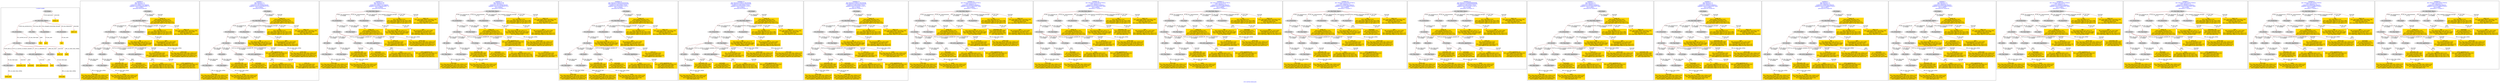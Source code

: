 digraph n0 {
fontcolor="blue"
remincross="true"
label="s24-s-norton-simon.json"
subgraph cluster_0 {
label="1-correct model"
n2[style="filled",color="white",fillcolor="lightgray",label="E12_Production1"];
n3[style="filled",color="white",fillcolor="lightgray",label="E21_Person1"];
n4[style="filled",color="white",fillcolor="lightgray",label="E52_Time-Span3"];
n5[style="filled",color="white",fillcolor="lightgray",label="E69_Death1"];
n6[style="filled",color="white",fillcolor="lightgray",label="E74_Group1"];
n7[style="filled",color="white",fillcolor="lightgray",label="E82_Actor_Appellation1"];
n8[style="filled",color="white",fillcolor="lightgray",label="E67_Birth1"];
n9[shape="plaintext",style="filled",fillcolor="gold",label="artist_uri"];
n10[style="filled",color="white",fillcolor="lightgray",label="E22_Man-Made_Object1"];
n11[style="filled",color="white",fillcolor="lightgray",label="E35_Title1"];
n12[style="filled",color="white",fillcolor="lightgray",label="E8_Acquisition1"];
n13[style="filled",color="white",fillcolor="lightgray",label="E54_Dimension1"];
n14[shape="plaintext",style="filled",fillcolor="gold",label="object_uri"];
n15[shape="plaintext",style="filled",fillcolor="gold",label="title"];
n16[style="filled",color="white",fillcolor="lightgray",label="E38_Image1"];
n17[shape="plaintext",style="filled",fillcolor="gold",label="image_url"];
n18[style="filled",color="white",fillcolor="lightgray",label="E52_Time-Span1"];
n19[shape="plaintext",style="filled",fillcolor="gold",label="birth_date"];
n20[style="filled",color="white",fillcolor="lightgray",label="E52_Time-Span2"];
n21[shape="plaintext",style="filled",fillcolor="gold",label="death_date"];
n22[shape="plaintext",style="filled",fillcolor="gold",label="made"];
n23[shape="plaintext",style="filled",fillcolor="gold",label="dim"];
n24[shape="plaintext",style="filled",fillcolor="gold",label="nationality_URI"];
n25[shape="plaintext",style="filled",fillcolor="gold",label="nationality"];
n26[shape="plaintext",style="filled",fillcolor="gold",label="artist_appellation_uri"];
n27[shape="plaintext",style="filled",fillcolor="gold",label="artist"];
n28[shape="plaintext",style="filled",fillcolor="gold",label="prov"];
}
subgraph cluster_1 {
label="candidate 0\nlink coherence:1.0\nnode coherence:1.0\nconfidence:0.49983171927989856\nmapping score:0.5384054448881713\ncost:24.99832\n-precision:0.88-recall:0.85"
n30[style="filled",color="white",fillcolor="lightgray",label="E12_Production1"];
n31[style="filled",color="white",fillcolor="lightgray",label="E21_Person1"];
n32[style="filled",color="white",fillcolor="lightgray",label="E52_Time-Span2"];
n33[style="filled",color="white",fillcolor="lightgray",label="E67_Birth1"];
n34[style="filled",color="white",fillcolor="lightgray",label="E69_Death1"];
n35[style="filled",color="white",fillcolor="lightgray",label="E74_Group1"];
n36[style="filled",color="white",fillcolor="lightgray",label="E82_Actor_Appellation1"];
n37[style="filled",color="white",fillcolor="lightgray",label="E22_Man-Made_Object1"];
n38[style="filled",color="white",fillcolor="lightgray",label="E54_Dimension1"];
n39[style="filled",color="white",fillcolor="lightgray",label="E8_Acquisition1"];
n40[style="filled",color="white",fillcolor="lightgray",label="E38_Image1"];
n41[style="filled",color="white",fillcolor="lightgray",label="E52_Time-Span1"];
n42[style="filled",color="white",fillcolor="lightgray",label="E52_Time-Span3"];
n43[shape="plaintext",style="filled",fillcolor="gold",label="prov\n[E8_Acquisition,P3_has_note,0.463]\n[E30_Right,P3_has_note,0.297]\n[E33_Linguistic_Object,P3_has_note,0.121]\n[E22_Man-Made_Object,P3_has_note,0.12]"];
n44[shape="plaintext",style="filled",fillcolor="gold",label="birth_date\n[E52_Time-Span,P82_at_some_time_within,0.323]\n[E52_Time-Span,P82b_end_of_the_end,0.301]\n[E52_Time-Span,P82a_begin_of_the_begin,0.295]\n[E33_Linguistic_Object,P3_has_note,0.082]"];
n45[shape="plaintext",style="filled",fillcolor="gold",label="artist\n[E82_Actor_Appellation,label,0.452]\n[E33_Linguistic_Object,P3_has_note,0.191]\n[E22_Man-Made_Object,P3_has_note,0.184]\n[E73_Information_Object,P3_has_note,0.173]"];
n46[shape="plaintext",style="filled",fillcolor="gold",label="artist_uri\n[E21_Person,classLink,0.354]\n[E39_Actor,classLink,0.285]\n[E82_Actor_Appellation,classLink,0.279]\n[E30_Right,P3_has_note,0.083]"];
n47[shape="plaintext",style="filled",fillcolor="gold",label="nationality_URI\n[E74_Group,classLink,0.686]\n[E55_Type,classLink,0.181]\n[E57_Material,classLink,0.093]\n[E55_Type,label,0.04]"];
n48[shape="plaintext",style="filled",fillcolor="gold",label="death_date\n[E52_Time-Span,P82_at_some_time_within,0.43]\n[E52_Time-Span,P82b_end_of_the_end,0.347]\n[E52_Time-Span,P82a_begin_of_the_begin,0.145]\n[E33_Linguistic_Object,P3_has_note,0.079]"];
n49[shape="plaintext",style="filled",fillcolor="gold",label="image_url\n[E38_Image,classLink,0.387]\n[E78_Collection,classLink,0.233]\n[E22_Man-Made_Object,classLink,0.217]\n[E22_Man-Made_Object,P3_has_note,0.163]"];
n50[shape="plaintext",style="filled",fillcolor="gold",label="nationality\n[E74_Group,label,0.587]\n[E74_Group,classLink,0.274]\n[E55_Type,label,0.081]\n[E39_Actor,P3_has_note,0.058]"];
n51[shape="plaintext",style="filled",fillcolor="gold",label="dim\n[E54_Dimension,P3_has_note,0.77]\n[E22_Man-Made_Object,P3_has_note,0.092]\n[E22_Man-Made_Object,classLink,0.069]\n[E55_Type,label,0.069]"];
n52[shape="plaintext",style="filled",fillcolor="gold",label="title\n[E35_Title,label,0.322]\n[E22_Man-Made_Object,P3_has_note,0.269]\n[E73_Information_Object,P3_has_note,0.232]\n[E33_Linguistic_Object,P3_has_note,0.177]"];
n53[shape="plaintext",style="filled",fillcolor="gold",label="object_uri\n[E22_Man-Made_Object,classLink,0.783]\n[E30_Right,P3_has_note,0.109]\n[E35_Title,label,0.056]\n[E22_Man-Made_Object,P3_has_note,0.053]"];
n54[shape="plaintext",style="filled",fillcolor="gold",label="made\n[E52_Time-Span,P82_at_some_time_within,0.434]\n[E52_Time-Span,P82b_end_of_the_end,0.304]\n[E12_Production,P3_has_note,0.138]\n[E35_Title,label,0.124]"];
n55[shape="plaintext",style="filled",fillcolor="gold",label="artist_appellation_uri\n[E82_Actor_Appellation,classLink,0.561]\n[E21_Person,classLink,0.394]\n[E39_Actor,classLink,0.035]\n[E30_Right,P3_has_note,0.01]"];
}
subgraph cluster_2 {
label="candidate 1\nlink coherence:1.0\nnode coherence:1.0\nconfidence:0.4812392661364508\nmapping score:0.5322079605070221\ncost:24.99832\n-precision:0.8-recall:0.77"
n57[style="filled",color="white",fillcolor="lightgray",label="E12_Production1"];
n58[style="filled",color="white",fillcolor="lightgray",label="E21_Person1"];
n59[style="filled",color="white",fillcolor="lightgray",label="E52_Time-Span2"];
n60[style="filled",color="white",fillcolor="lightgray",label="E67_Birth1"];
n61[style="filled",color="white",fillcolor="lightgray",label="E69_Death1"];
n62[style="filled",color="white",fillcolor="lightgray",label="E74_Group1"];
n63[style="filled",color="white",fillcolor="lightgray",label="E82_Actor_Appellation1"];
n64[style="filled",color="white",fillcolor="lightgray",label="E22_Man-Made_Object1"];
n65[style="filled",color="white",fillcolor="lightgray",label="E54_Dimension1"];
n66[style="filled",color="white",fillcolor="lightgray",label="E8_Acquisition1"];
n67[style="filled",color="white",fillcolor="lightgray",label="E38_Image1"];
n68[style="filled",color="white",fillcolor="lightgray",label="E52_Time-Span1"];
n69[style="filled",color="white",fillcolor="lightgray",label="E52_Time-Span3"];
n70[shape="plaintext",style="filled",fillcolor="gold",label="prov\n[E8_Acquisition,P3_has_note,0.463]\n[E30_Right,P3_has_note,0.297]\n[E33_Linguistic_Object,P3_has_note,0.121]\n[E22_Man-Made_Object,P3_has_note,0.12]"];
n71[shape="plaintext",style="filled",fillcolor="gold",label="birth_date\n[E52_Time-Span,P82_at_some_time_within,0.323]\n[E52_Time-Span,P82b_end_of_the_end,0.301]\n[E52_Time-Span,P82a_begin_of_the_begin,0.295]\n[E33_Linguistic_Object,P3_has_note,0.082]"];
n72[shape="plaintext",style="filled",fillcolor="gold",label="artist\n[E82_Actor_Appellation,label,0.452]\n[E33_Linguistic_Object,P3_has_note,0.191]\n[E22_Man-Made_Object,P3_has_note,0.184]\n[E73_Information_Object,P3_has_note,0.173]"];
n73[shape="plaintext",style="filled",fillcolor="gold",label="artist_appellation_uri\n[E82_Actor_Appellation,classLink,0.561]\n[E21_Person,classLink,0.394]\n[E39_Actor,classLink,0.035]\n[E30_Right,P3_has_note,0.01]"];
n74[shape="plaintext",style="filled",fillcolor="gold",label="nationality_URI\n[E74_Group,classLink,0.686]\n[E55_Type,classLink,0.181]\n[E57_Material,classLink,0.093]\n[E55_Type,label,0.04]"];
n75[shape="plaintext",style="filled",fillcolor="gold",label="death_date\n[E52_Time-Span,P82_at_some_time_within,0.43]\n[E52_Time-Span,P82b_end_of_the_end,0.347]\n[E52_Time-Span,P82a_begin_of_the_begin,0.145]\n[E33_Linguistic_Object,P3_has_note,0.079]"];
n76[shape="plaintext",style="filled",fillcolor="gold",label="image_url\n[E38_Image,classLink,0.387]\n[E78_Collection,classLink,0.233]\n[E22_Man-Made_Object,classLink,0.217]\n[E22_Man-Made_Object,P3_has_note,0.163]"];
n77[shape="plaintext",style="filled",fillcolor="gold",label="nationality\n[E74_Group,label,0.587]\n[E74_Group,classLink,0.274]\n[E55_Type,label,0.081]\n[E39_Actor,P3_has_note,0.058]"];
n78[shape="plaintext",style="filled",fillcolor="gold",label="dim\n[E54_Dimension,P3_has_note,0.77]\n[E22_Man-Made_Object,P3_has_note,0.092]\n[E22_Man-Made_Object,classLink,0.069]\n[E55_Type,label,0.069]"];
n79[shape="plaintext",style="filled",fillcolor="gold",label="title\n[E35_Title,label,0.322]\n[E22_Man-Made_Object,P3_has_note,0.269]\n[E73_Information_Object,P3_has_note,0.232]\n[E33_Linguistic_Object,P3_has_note,0.177]"];
n80[shape="plaintext",style="filled",fillcolor="gold",label="object_uri\n[E22_Man-Made_Object,classLink,0.783]\n[E30_Right,P3_has_note,0.109]\n[E35_Title,label,0.056]\n[E22_Man-Made_Object,P3_has_note,0.053]"];
n81[shape="plaintext",style="filled",fillcolor="gold",label="made\n[E52_Time-Span,P82_at_some_time_within,0.434]\n[E52_Time-Span,P82b_end_of_the_end,0.304]\n[E12_Production,P3_has_note,0.138]\n[E35_Title,label,0.124]"];
n82[shape="plaintext",style="filled",fillcolor="gold",label="artist_uri\n[E21_Person,classLink,0.354]\n[E39_Actor,classLink,0.285]\n[E82_Actor_Appellation,classLink,0.279]\n[E30_Right,P3_has_note,0.083]"];
}
subgraph cluster_3 {
label="candidate 10\nlink coherence:0.96\nnode coherence:1.0\nconfidence:0.49983171927989856\nmapping score:0.5384054448881713\ncost:24.99846\n-precision:0.84-recall:0.81"
n84[style="filled",color="white",fillcolor="lightgray",label="E12_Production1"];
n85[style="filled",color="white",fillcolor="lightgray",label="E21_Person1"];
n86[style="filled",color="white",fillcolor="lightgray",label="E52_Time-Span2"];
n87[style="filled",color="white",fillcolor="lightgray",label="E67_Birth1"];
n88[style="filled",color="white",fillcolor="lightgray",label="E69_Death1"];
n89[style="filled",color="white",fillcolor="lightgray",label="E74_Group1"];
n90[style="filled",color="white",fillcolor="lightgray",label="E82_Actor_Appellation1"];
n91[style="filled",color="white",fillcolor="lightgray",label="E22_Man-Made_Object1"];
n92[style="filled",color="white",fillcolor="lightgray",label="E38_Image1"];
n93[style="filled",color="white",fillcolor="lightgray",label="E54_Dimension1"];
n94[style="filled",color="white",fillcolor="lightgray",label="E8_Acquisition1"];
n95[style="filled",color="white",fillcolor="lightgray",label="E52_Time-Span1"];
n96[style="filled",color="white",fillcolor="lightgray",label="E52_Time-Span3"];
n97[shape="plaintext",style="filled",fillcolor="gold",label="prov\n[E8_Acquisition,P3_has_note,0.463]\n[E30_Right,P3_has_note,0.297]\n[E33_Linguistic_Object,P3_has_note,0.121]\n[E22_Man-Made_Object,P3_has_note,0.12]"];
n98[shape="plaintext",style="filled",fillcolor="gold",label="birth_date\n[E52_Time-Span,P82_at_some_time_within,0.323]\n[E52_Time-Span,P82b_end_of_the_end,0.301]\n[E52_Time-Span,P82a_begin_of_the_begin,0.295]\n[E33_Linguistic_Object,P3_has_note,0.082]"];
n99[shape="plaintext",style="filled",fillcolor="gold",label="artist\n[E82_Actor_Appellation,label,0.452]\n[E33_Linguistic_Object,P3_has_note,0.191]\n[E22_Man-Made_Object,P3_has_note,0.184]\n[E73_Information_Object,P3_has_note,0.173]"];
n100[shape="plaintext",style="filled",fillcolor="gold",label="artist_uri\n[E21_Person,classLink,0.354]\n[E39_Actor,classLink,0.285]\n[E82_Actor_Appellation,classLink,0.279]\n[E30_Right,P3_has_note,0.083]"];
n101[shape="plaintext",style="filled",fillcolor="gold",label="nationality_URI\n[E74_Group,classLink,0.686]\n[E55_Type,classLink,0.181]\n[E57_Material,classLink,0.093]\n[E55_Type,label,0.04]"];
n102[shape="plaintext",style="filled",fillcolor="gold",label="death_date\n[E52_Time-Span,P82_at_some_time_within,0.43]\n[E52_Time-Span,P82b_end_of_the_end,0.347]\n[E52_Time-Span,P82a_begin_of_the_begin,0.145]\n[E33_Linguistic_Object,P3_has_note,0.079]"];
n103[shape="plaintext",style="filled",fillcolor="gold",label="image_url\n[E38_Image,classLink,0.387]\n[E78_Collection,classLink,0.233]\n[E22_Man-Made_Object,classLink,0.217]\n[E22_Man-Made_Object,P3_has_note,0.163]"];
n104[shape="plaintext",style="filled",fillcolor="gold",label="nationality\n[E74_Group,label,0.587]\n[E74_Group,classLink,0.274]\n[E55_Type,label,0.081]\n[E39_Actor,P3_has_note,0.058]"];
n105[shape="plaintext",style="filled",fillcolor="gold",label="dim\n[E54_Dimension,P3_has_note,0.77]\n[E22_Man-Made_Object,P3_has_note,0.092]\n[E22_Man-Made_Object,classLink,0.069]\n[E55_Type,label,0.069]"];
n106[shape="plaintext",style="filled",fillcolor="gold",label="title\n[E35_Title,label,0.322]\n[E22_Man-Made_Object,P3_has_note,0.269]\n[E73_Information_Object,P3_has_note,0.232]\n[E33_Linguistic_Object,P3_has_note,0.177]"];
n107[shape="plaintext",style="filled",fillcolor="gold",label="object_uri\n[E22_Man-Made_Object,classLink,0.783]\n[E30_Right,P3_has_note,0.109]\n[E35_Title,label,0.056]\n[E22_Man-Made_Object,P3_has_note,0.053]"];
n108[shape="plaintext",style="filled",fillcolor="gold",label="made\n[E52_Time-Span,P82_at_some_time_within,0.434]\n[E52_Time-Span,P82b_end_of_the_end,0.304]\n[E12_Production,P3_has_note,0.138]\n[E35_Title,label,0.124]"];
n109[shape="plaintext",style="filled",fillcolor="gold",label="artist_appellation_uri\n[E82_Actor_Appellation,classLink,0.561]\n[E21_Person,classLink,0.394]\n[E39_Actor,classLink,0.035]\n[E30_Right,P3_has_note,0.01]"];
}
subgraph cluster_4 {
label="candidate 11\nlink coherence:0.96\nnode coherence:1.0\nconfidence:0.4812392661364508\nmapping score:0.5322079605070221\ncost:24.99846\n-precision:0.76-recall:0.73"
n111[style="filled",color="white",fillcolor="lightgray",label="E12_Production1"];
n112[style="filled",color="white",fillcolor="lightgray",label="E21_Person1"];
n113[style="filled",color="white",fillcolor="lightgray",label="E52_Time-Span2"];
n114[style="filled",color="white",fillcolor="lightgray",label="E67_Birth1"];
n115[style="filled",color="white",fillcolor="lightgray",label="E69_Death1"];
n116[style="filled",color="white",fillcolor="lightgray",label="E74_Group1"];
n117[style="filled",color="white",fillcolor="lightgray",label="E82_Actor_Appellation1"];
n118[style="filled",color="white",fillcolor="lightgray",label="E22_Man-Made_Object1"];
n119[style="filled",color="white",fillcolor="lightgray",label="E38_Image1"];
n120[style="filled",color="white",fillcolor="lightgray",label="E54_Dimension1"];
n121[style="filled",color="white",fillcolor="lightgray",label="E8_Acquisition1"];
n122[style="filled",color="white",fillcolor="lightgray",label="E52_Time-Span1"];
n123[style="filled",color="white",fillcolor="lightgray",label="E52_Time-Span3"];
n124[shape="plaintext",style="filled",fillcolor="gold",label="prov\n[E8_Acquisition,P3_has_note,0.463]\n[E30_Right,P3_has_note,0.297]\n[E33_Linguistic_Object,P3_has_note,0.121]\n[E22_Man-Made_Object,P3_has_note,0.12]"];
n125[shape="plaintext",style="filled",fillcolor="gold",label="birth_date\n[E52_Time-Span,P82_at_some_time_within,0.323]\n[E52_Time-Span,P82b_end_of_the_end,0.301]\n[E52_Time-Span,P82a_begin_of_the_begin,0.295]\n[E33_Linguistic_Object,P3_has_note,0.082]"];
n126[shape="plaintext",style="filled",fillcolor="gold",label="artist\n[E82_Actor_Appellation,label,0.452]\n[E33_Linguistic_Object,P3_has_note,0.191]\n[E22_Man-Made_Object,P3_has_note,0.184]\n[E73_Information_Object,P3_has_note,0.173]"];
n127[shape="plaintext",style="filled",fillcolor="gold",label="artist_appellation_uri\n[E82_Actor_Appellation,classLink,0.561]\n[E21_Person,classLink,0.394]\n[E39_Actor,classLink,0.035]\n[E30_Right,P3_has_note,0.01]"];
n128[shape="plaintext",style="filled",fillcolor="gold",label="nationality_URI\n[E74_Group,classLink,0.686]\n[E55_Type,classLink,0.181]\n[E57_Material,classLink,0.093]\n[E55_Type,label,0.04]"];
n129[shape="plaintext",style="filled",fillcolor="gold",label="death_date\n[E52_Time-Span,P82_at_some_time_within,0.43]\n[E52_Time-Span,P82b_end_of_the_end,0.347]\n[E52_Time-Span,P82a_begin_of_the_begin,0.145]\n[E33_Linguistic_Object,P3_has_note,0.079]"];
n130[shape="plaintext",style="filled",fillcolor="gold",label="image_url\n[E38_Image,classLink,0.387]\n[E78_Collection,classLink,0.233]\n[E22_Man-Made_Object,classLink,0.217]\n[E22_Man-Made_Object,P3_has_note,0.163]"];
n131[shape="plaintext",style="filled",fillcolor="gold",label="nationality\n[E74_Group,label,0.587]\n[E74_Group,classLink,0.274]\n[E55_Type,label,0.081]\n[E39_Actor,P3_has_note,0.058]"];
n132[shape="plaintext",style="filled",fillcolor="gold",label="dim\n[E54_Dimension,P3_has_note,0.77]\n[E22_Man-Made_Object,P3_has_note,0.092]\n[E22_Man-Made_Object,classLink,0.069]\n[E55_Type,label,0.069]"];
n133[shape="plaintext",style="filled",fillcolor="gold",label="title\n[E35_Title,label,0.322]\n[E22_Man-Made_Object,P3_has_note,0.269]\n[E73_Information_Object,P3_has_note,0.232]\n[E33_Linguistic_Object,P3_has_note,0.177]"];
n134[shape="plaintext",style="filled",fillcolor="gold",label="object_uri\n[E22_Man-Made_Object,classLink,0.783]\n[E30_Right,P3_has_note,0.109]\n[E35_Title,label,0.056]\n[E22_Man-Made_Object,P3_has_note,0.053]"];
n135[shape="plaintext",style="filled",fillcolor="gold",label="made\n[E52_Time-Span,P82_at_some_time_within,0.434]\n[E52_Time-Span,P82b_end_of_the_end,0.304]\n[E12_Production,P3_has_note,0.138]\n[E35_Title,label,0.124]"];
n136[shape="plaintext",style="filled",fillcolor="gold",label="artist_uri\n[E21_Person,classLink,0.354]\n[E39_Actor,classLink,0.285]\n[E82_Actor_Appellation,classLink,0.279]\n[E30_Right,P3_has_note,0.083]"];
}
subgraph cluster_5 {
label="candidate 12\nlink coherence:0.9583333333333334\nnode coherence:0.9545454545454546\nconfidence:0.4981400641776191\nmapping score:0.5355105575230757\ncost:122.99846\n-precision:0.83-recall:0.77"
n138[style="filled",color="white",fillcolor="lightgray",label="E12_Production1"];
n139[style="filled",color="white",fillcolor="lightgray",label="E21_Person1"];
n140[style="filled",color="white",fillcolor="lightgray",label="E67_Birth1"];
n141[style="filled",color="white",fillcolor="lightgray",label="E69_Death1"];
n142[style="filled",color="white",fillcolor="lightgray",label="E74_Group1"];
n143[style="filled",color="white",fillcolor="lightgray",label="E82_Actor_Appellation1"];
n144[style="filled",color="white",fillcolor="lightgray",label="E22_Man-Made_Object1"];
n145[style="filled",color="white",fillcolor="lightgray",label="E54_Dimension1"];
n146[style="filled",color="white",fillcolor="lightgray",label="E8_Acquisition1"];
n147[style="filled",color="white",fillcolor="lightgray",label="E38_Image1"];
n148[style="filled",color="white",fillcolor="lightgray",label="E52_Time-Span1"];
n149[style="filled",color="white",fillcolor="lightgray",label="E52_Time-Span3"];
n150[shape="plaintext",style="filled",fillcolor="gold",label="prov\n[E8_Acquisition,P3_has_note,0.463]\n[E30_Right,P3_has_note,0.297]\n[E33_Linguistic_Object,P3_has_note,0.121]\n[E22_Man-Made_Object,P3_has_note,0.12]"];
n151[shape="plaintext",style="filled",fillcolor="gold",label="death_date\n[E52_Time-Span,P82_at_some_time_within,0.43]\n[E52_Time-Span,P82b_end_of_the_end,0.347]\n[E52_Time-Span,P82a_begin_of_the_begin,0.145]\n[E33_Linguistic_Object,P3_has_note,0.079]"];
n152[shape="plaintext",style="filled",fillcolor="gold",label="artist\n[E82_Actor_Appellation,label,0.452]\n[E33_Linguistic_Object,P3_has_note,0.191]\n[E22_Man-Made_Object,P3_has_note,0.184]\n[E73_Information_Object,P3_has_note,0.173]"];
n153[shape="plaintext",style="filled",fillcolor="gold",label="artist_uri\n[E21_Person,classLink,0.354]\n[E39_Actor,classLink,0.285]\n[E82_Actor_Appellation,classLink,0.279]\n[E30_Right,P3_has_note,0.083]"];
n154[shape="plaintext",style="filled",fillcolor="gold",label="nationality_URI\n[E74_Group,classLink,0.686]\n[E55_Type,classLink,0.181]\n[E57_Material,classLink,0.093]\n[E55_Type,label,0.04]"];
n155[shape="plaintext",style="filled",fillcolor="gold",label="image_url\n[E38_Image,classLink,0.387]\n[E78_Collection,classLink,0.233]\n[E22_Man-Made_Object,classLink,0.217]\n[E22_Man-Made_Object,P3_has_note,0.163]"];
n156[shape="plaintext",style="filled",fillcolor="gold",label="nationality\n[E74_Group,label,0.587]\n[E74_Group,classLink,0.274]\n[E55_Type,label,0.081]\n[E39_Actor,P3_has_note,0.058]"];
n157[shape="plaintext",style="filled",fillcolor="gold",label="dim\n[E54_Dimension,P3_has_note,0.77]\n[E22_Man-Made_Object,P3_has_note,0.092]\n[E22_Man-Made_Object,classLink,0.069]\n[E55_Type,label,0.069]"];
n158[shape="plaintext",style="filled",fillcolor="gold",label="title\n[E35_Title,label,0.322]\n[E22_Man-Made_Object,P3_has_note,0.269]\n[E73_Information_Object,P3_has_note,0.232]\n[E33_Linguistic_Object,P3_has_note,0.177]"];
n159[shape="plaintext",style="filled",fillcolor="gold",label="object_uri\n[E22_Man-Made_Object,classLink,0.783]\n[E30_Right,P3_has_note,0.109]\n[E35_Title,label,0.056]\n[E22_Man-Made_Object,P3_has_note,0.053]"];
n160[shape="plaintext",style="filled",fillcolor="gold",label="made\n[E52_Time-Span,P82_at_some_time_within,0.434]\n[E52_Time-Span,P82b_end_of_the_end,0.304]\n[E12_Production,P3_has_note,0.138]\n[E35_Title,label,0.124]"];
n161[shape="plaintext",style="filled",fillcolor="gold",label="artist_appellation_uri\n[E82_Actor_Appellation,classLink,0.561]\n[E21_Person,classLink,0.394]\n[E39_Actor,classLink,0.035]\n[E30_Right,P3_has_note,0.01]"];
n162[shape="plaintext",style="filled",fillcolor="gold",label="birth_date\n[E52_Time-Span,P82_at_some_time_within,0.323]\n[E52_Time-Span,P82b_end_of_the_end,0.301]\n[E52_Time-Span,P82a_begin_of_the_begin,0.295]\n[E33_Linguistic_Object,P3_has_note,0.082]"];
}
subgraph cluster_6 {
label="candidate 13\nlink coherence:0.9565217391304348\nnode coherence:0.9545454545454546\nconfidence:0.4981400641776191\nmapping score:0.5355105575230757\ncost:22.99854\n-precision:0.83-recall:0.73"
n164[style="filled",color="white",fillcolor="lightgray",label="E12_Production1"];
n165[style="filled",color="white",fillcolor="lightgray",label="E21_Person1"];
n166[style="filled",color="white",fillcolor="lightgray",label="E52_Time-Span2"];
n167[style="filled",color="white",fillcolor="lightgray",label="E67_Birth1"];
n168[style="filled",color="white",fillcolor="lightgray",label="E74_Group1"];
n169[style="filled",color="white",fillcolor="lightgray",label="E82_Actor_Appellation1"];
n170[style="filled",color="white",fillcolor="lightgray",label="E22_Man-Made_Object1"];
n171[style="filled",color="white",fillcolor="lightgray",label="E54_Dimension1"];
n172[style="filled",color="white",fillcolor="lightgray",label="E8_Acquisition1"];
n173[style="filled",color="white",fillcolor="lightgray",label="E38_Image1"];
n174[style="filled",color="white",fillcolor="lightgray",label="E52_Time-Span1"];
n175[shape="plaintext",style="filled",fillcolor="gold",label="prov\n[E8_Acquisition,P3_has_note,0.463]\n[E30_Right,P3_has_note,0.297]\n[E33_Linguistic_Object,P3_has_note,0.121]\n[E22_Man-Made_Object,P3_has_note,0.12]"];
n176[shape="plaintext",style="filled",fillcolor="gold",label="made\n[E52_Time-Span,P82_at_some_time_within,0.434]\n[E52_Time-Span,P82b_end_of_the_end,0.304]\n[E12_Production,P3_has_note,0.138]\n[E35_Title,label,0.124]"];
n177[shape="plaintext",style="filled",fillcolor="gold",label="artist\n[E82_Actor_Appellation,label,0.452]\n[E33_Linguistic_Object,P3_has_note,0.191]\n[E22_Man-Made_Object,P3_has_note,0.184]\n[E73_Information_Object,P3_has_note,0.173]"];
n178[shape="plaintext",style="filled",fillcolor="gold",label="artist_uri\n[E21_Person,classLink,0.354]\n[E39_Actor,classLink,0.285]\n[E82_Actor_Appellation,classLink,0.279]\n[E30_Right,P3_has_note,0.083]"];
n179[shape="plaintext",style="filled",fillcolor="gold",label="nationality_URI\n[E74_Group,classLink,0.686]\n[E55_Type,classLink,0.181]\n[E57_Material,classLink,0.093]\n[E55_Type,label,0.04]"];
n180[shape="plaintext",style="filled",fillcolor="gold",label="death_date\n[E52_Time-Span,P82_at_some_time_within,0.43]\n[E52_Time-Span,P82b_end_of_the_end,0.347]\n[E52_Time-Span,P82a_begin_of_the_begin,0.145]\n[E33_Linguistic_Object,P3_has_note,0.079]"];
n181[shape="plaintext",style="filled",fillcolor="gold",label="image_url\n[E38_Image,classLink,0.387]\n[E78_Collection,classLink,0.233]\n[E22_Man-Made_Object,classLink,0.217]\n[E22_Man-Made_Object,P3_has_note,0.163]"];
n182[shape="plaintext",style="filled",fillcolor="gold",label="birth_date\n[E52_Time-Span,P82_at_some_time_within,0.323]\n[E52_Time-Span,P82b_end_of_the_end,0.301]\n[E52_Time-Span,P82a_begin_of_the_begin,0.295]\n[E33_Linguistic_Object,P3_has_note,0.082]"];
n183[shape="plaintext",style="filled",fillcolor="gold",label="nationality\n[E74_Group,label,0.587]\n[E74_Group,classLink,0.274]\n[E55_Type,label,0.081]\n[E39_Actor,P3_has_note,0.058]"];
n184[shape="plaintext",style="filled",fillcolor="gold",label="dim\n[E54_Dimension,P3_has_note,0.77]\n[E22_Man-Made_Object,P3_has_note,0.092]\n[E22_Man-Made_Object,classLink,0.069]\n[E55_Type,label,0.069]"];
n185[shape="plaintext",style="filled",fillcolor="gold",label="title\n[E35_Title,label,0.322]\n[E22_Man-Made_Object,P3_has_note,0.269]\n[E73_Information_Object,P3_has_note,0.232]\n[E33_Linguistic_Object,P3_has_note,0.177]"];
n186[shape="plaintext",style="filled",fillcolor="gold",label="object_uri\n[E22_Man-Made_Object,classLink,0.783]\n[E30_Right,P3_has_note,0.109]\n[E35_Title,label,0.056]\n[E22_Man-Made_Object,P3_has_note,0.053]"];
n187[shape="plaintext",style="filled",fillcolor="gold",label="artist_appellation_uri\n[E82_Actor_Appellation,classLink,0.561]\n[E21_Person,classLink,0.394]\n[E39_Actor,classLink,0.035]\n[E30_Right,P3_has_note,0.01]"];
}
subgraph cluster_7 {
label="candidate 14\nlink coherence:0.9565217391304348\nnode coherence:0.9545454545454546\nconfidence:0.4981400641776191\nmapping score:0.5355105575230757\ncost:121.99854\n-precision:0.87-recall:0.77"
n189[style="filled",color="white",fillcolor="lightgray",label="E12_Production1"];
n190[style="filled",color="white",fillcolor="lightgray",label="E21_Person1"];
n191[style="filled",color="white",fillcolor="lightgray",label="E52_Time-Span2"];
n192[style="filled",color="white",fillcolor="lightgray",label="E67_Birth1"];
n193[style="filled",color="white",fillcolor="lightgray",label="E74_Group1"];
n194[style="filled",color="white",fillcolor="lightgray",label="E82_Actor_Appellation1"];
n195[style="filled",color="white",fillcolor="lightgray",label="E22_Man-Made_Object1"];
n196[style="filled",color="white",fillcolor="lightgray",label="E54_Dimension1"];
n197[style="filled",color="white",fillcolor="lightgray",label="E8_Acquisition1"];
n198[style="filled",color="white",fillcolor="lightgray",label="E38_Image1"];
n199[style="filled",color="white",fillcolor="lightgray",label="E52_Time-Span1"];
n200[shape="plaintext",style="filled",fillcolor="gold",label="prov\n[E8_Acquisition,P3_has_note,0.463]\n[E30_Right,P3_has_note,0.297]\n[E33_Linguistic_Object,P3_has_note,0.121]\n[E22_Man-Made_Object,P3_has_note,0.12]"];
n201[shape="plaintext",style="filled",fillcolor="gold",label="death_date\n[E52_Time-Span,P82_at_some_time_within,0.43]\n[E52_Time-Span,P82b_end_of_the_end,0.347]\n[E52_Time-Span,P82a_begin_of_the_begin,0.145]\n[E33_Linguistic_Object,P3_has_note,0.079]"];
n202[shape="plaintext",style="filled",fillcolor="gold",label="artist\n[E82_Actor_Appellation,label,0.452]\n[E33_Linguistic_Object,P3_has_note,0.191]\n[E22_Man-Made_Object,P3_has_note,0.184]\n[E73_Information_Object,P3_has_note,0.173]"];
n203[shape="plaintext",style="filled",fillcolor="gold",label="artist_uri\n[E21_Person,classLink,0.354]\n[E39_Actor,classLink,0.285]\n[E82_Actor_Appellation,classLink,0.279]\n[E30_Right,P3_has_note,0.083]"];
n204[shape="plaintext",style="filled",fillcolor="gold",label="nationality_URI\n[E74_Group,classLink,0.686]\n[E55_Type,classLink,0.181]\n[E57_Material,classLink,0.093]\n[E55_Type,label,0.04]"];
n205[shape="plaintext",style="filled",fillcolor="gold",label="made\n[E52_Time-Span,P82_at_some_time_within,0.434]\n[E52_Time-Span,P82b_end_of_the_end,0.304]\n[E12_Production,P3_has_note,0.138]\n[E35_Title,label,0.124]"];
n206[shape="plaintext",style="filled",fillcolor="gold",label="image_url\n[E38_Image,classLink,0.387]\n[E78_Collection,classLink,0.233]\n[E22_Man-Made_Object,classLink,0.217]\n[E22_Man-Made_Object,P3_has_note,0.163]"];
n207[shape="plaintext",style="filled",fillcolor="gold",label="nationality\n[E74_Group,label,0.587]\n[E74_Group,classLink,0.274]\n[E55_Type,label,0.081]\n[E39_Actor,P3_has_note,0.058]"];
n208[shape="plaintext",style="filled",fillcolor="gold",label="dim\n[E54_Dimension,P3_has_note,0.77]\n[E22_Man-Made_Object,P3_has_note,0.092]\n[E22_Man-Made_Object,classLink,0.069]\n[E55_Type,label,0.069]"];
n209[shape="plaintext",style="filled",fillcolor="gold",label="title\n[E35_Title,label,0.322]\n[E22_Man-Made_Object,P3_has_note,0.269]\n[E73_Information_Object,P3_has_note,0.232]\n[E33_Linguistic_Object,P3_has_note,0.177]"];
n210[shape="plaintext",style="filled",fillcolor="gold",label="object_uri\n[E22_Man-Made_Object,classLink,0.783]\n[E30_Right,P3_has_note,0.109]\n[E35_Title,label,0.056]\n[E22_Man-Made_Object,P3_has_note,0.053]"];
n211[shape="plaintext",style="filled",fillcolor="gold",label="artist_appellation_uri\n[E82_Actor_Appellation,classLink,0.561]\n[E21_Person,classLink,0.394]\n[E39_Actor,classLink,0.035]\n[E30_Right,P3_has_note,0.01]"];
n212[shape="plaintext",style="filled",fillcolor="gold",label="birth_date\n[E52_Time-Span,P82_at_some_time_within,0.323]\n[E52_Time-Span,P82b_end_of_the_end,0.301]\n[E52_Time-Span,P82a_begin_of_the_begin,0.295]\n[E33_Linguistic_Object,P3_has_note,0.082]"];
}
subgraph cluster_8 {
label="candidate 15\nlink coherence:0.9230769230769231\nnode coherence:1.0\nconfidence:0.4609824148599221\nmapping score:0.5126351639276663\ncost:25.99844\n-precision:0.77-recall:0.77"
n214[style="filled",color="white",fillcolor="lightgray",label="E12_Production1"];
n215[style="filled",color="white",fillcolor="lightgray",label="E21_Person1"];
n216[style="filled",color="white",fillcolor="lightgray",label="E52_Time-Span2"];
n217[style="filled",color="white",fillcolor="lightgray",label="E67_Birth1"];
n218[style="filled",color="white",fillcolor="lightgray",label="E69_Death1"];
n219[style="filled",color="white",fillcolor="lightgray",label="E74_Group1"];
n220[style="filled",color="white",fillcolor="lightgray",label="E82_Actor_Appellation1"];
n221[style="filled",color="white",fillcolor="lightgray",label="E22_Man-Made_Object1"];
n222[style="filled",color="white",fillcolor="lightgray",label="E38_Image1"];
n223[style="filled",color="white",fillcolor="lightgray",label="E54_Dimension1"];
n224[style="filled",color="white",fillcolor="lightgray",label="E55_Type1"];
n225[style="filled",color="white",fillcolor="lightgray",label="E8_Acquisition1"];
n226[style="filled",color="white",fillcolor="lightgray",label="E52_Time-Span1"];
n227[style="filled",color="white",fillcolor="lightgray",label="E52_Time-Span3"];
n228[shape="plaintext",style="filled",fillcolor="gold",label="prov\n[E8_Acquisition,P3_has_note,0.463]\n[E30_Right,P3_has_note,0.297]\n[E33_Linguistic_Object,P3_has_note,0.121]\n[E22_Man-Made_Object,P3_has_note,0.12]"];
n229[shape="plaintext",style="filled",fillcolor="gold",label="birth_date\n[E52_Time-Span,P82_at_some_time_within,0.323]\n[E52_Time-Span,P82b_end_of_the_end,0.301]\n[E52_Time-Span,P82a_begin_of_the_begin,0.295]\n[E33_Linguistic_Object,P3_has_note,0.082]"];
n230[shape="plaintext",style="filled",fillcolor="gold",label="artist\n[E82_Actor_Appellation,label,0.452]\n[E33_Linguistic_Object,P3_has_note,0.191]\n[E22_Man-Made_Object,P3_has_note,0.184]\n[E73_Information_Object,P3_has_note,0.173]"];
n231[shape="plaintext",style="filled",fillcolor="gold",label="artist_uri\n[E21_Person,classLink,0.354]\n[E39_Actor,classLink,0.285]\n[E82_Actor_Appellation,classLink,0.279]\n[E30_Right,P3_has_note,0.083]"];
n232[shape="plaintext",style="filled",fillcolor="gold",label="death_date\n[E52_Time-Span,P82_at_some_time_within,0.43]\n[E52_Time-Span,P82b_end_of_the_end,0.347]\n[E52_Time-Span,P82a_begin_of_the_begin,0.145]\n[E33_Linguistic_Object,P3_has_note,0.079]"];
n233[shape="plaintext",style="filled",fillcolor="gold",label="image_url\n[E38_Image,classLink,0.387]\n[E78_Collection,classLink,0.233]\n[E22_Man-Made_Object,classLink,0.217]\n[E22_Man-Made_Object,P3_has_note,0.163]"];
n234[shape="plaintext",style="filled",fillcolor="gold",label="nationality\n[E74_Group,label,0.587]\n[E74_Group,classLink,0.274]\n[E55_Type,label,0.081]\n[E39_Actor,P3_has_note,0.058]"];
n235[shape="plaintext",style="filled",fillcolor="gold",label="dim\n[E54_Dimension,P3_has_note,0.77]\n[E22_Man-Made_Object,P3_has_note,0.092]\n[E22_Man-Made_Object,classLink,0.069]\n[E55_Type,label,0.069]"];
n236[shape="plaintext",style="filled",fillcolor="gold",label="nationality_URI\n[E74_Group,classLink,0.686]\n[E55_Type,classLink,0.181]\n[E57_Material,classLink,0.093]\n[E55_Type,label,0.04]"];
n237[shape="plaintext",style="filled",fillcolor="gold",label="title\n[E35_Title,label,0.322]\n[E22_Man-Made_Object,P3_has_note,0.269]\n[E73_Information_Object,P3_has_note,0.232]\n[E33_Linguistic_Object,P3_has_note,0.177]"];
n238[shape="plaintext",style="filled",fillcolor="gold",label="object_uri\n[E22_Man-Made_Object,classLink,0.783]\n[E30_Right,P3_has_note,0.109]\n[E35_Title,label,0.056]\n[E22_Man-Made_Object,P3_has_note,0.053]"];
n239[shape="plaintext",style="filled",fillcolor="gold",label="made\n[E52_Time-Span,P82_at_some_time_within,0.434]\n[E52_Time-Span,P82b_end_of_the_end,0.304]\n[E12_Production,P3_has_note,0.138]\n[E35_Title,label,0.124]"];
n240[shape="plaintext",style="filled",fillcolor="gold",label="artist_appellation_uri\n[E82_Actor_Appellation,classLink,0.561]\n[E21_Person,classLink,0.394]\n[E39_Actor,classLink,0.035]\n[E30_Right,P3_has_note,0.01]"];
}
subgraph cluster_9 {
label="candidate 16\nlink coherence:0.9230769230769231\nnode coherence:1.0\nconfidence:0.4609824148599221\nmapping score:0.5126351639276663\ncost:25.99846\n-precision:0.77-recall:0.77"
n242[style="filled",color="white",fillcolor="lightgray",label="E12_Production1"];
n243[style="filled",color="white",fillcolor="lightgray",label="E21_Person1"];
n244[style="filled",color="white",fillcolor="lightgray",label="E52_Time-Span2"];
n245[style="filled",color="white",fillcolor="lightgray",label="E67_Birth1"];
n246[style="filled",color="white",fillcolor="lightgray",label="E69_Death1"];
n247[style="filled",color="white",fillcolor="lightgray",label="E74_Group1"];
n248[style="filled",color="white",fillcolor="lightgray",label="E82_Actor_Appellation1"];
n249[style="filled",color="white",fillcolor="lightgray",label="E22_Man-Made_Object1"];
n250[style="filled",color="white",fillcolor="lightgray",label="E38_Image1"];
n251[style="filled",color="white",fillcolor="lightgray",label="E54_Dimension1"];
n252[style="filled",color="white",fillcolor="lightgray",label="E55_Type1"];
n253[style="filled",color="white",fillcolor="lightgray",label="E8_Acquisition1"];
n254[style="filled",color="white",fillcolor="lightgray",label="E52_Time-Span1"];
n255[style="filled",color="white",fillcolor="lightgray",label="E52_Time-Span3"];
n256[shape="plaintext",style="filled",fillcolor="gold",label="prov\n[E8_Acquisition,P3_has_note,0.463]\n[E30_Right,P3_has_note,0.297]\n[E33_Linguistic_Object,P3_has_note,0.121]\n[E22_Man-Made_Object,P3_has_note,0.12]"];
n257[shape="plaintext",style="filled",fillcolor="gold",label="birth_date\n[E52_Time-Span,P82_at_some_time_within,0.323]\n[E52_Time-Span,P82b_end_of_the_end,0.301]\n[E52_Time-Span,P82a_begin_of_the_begin,0.295]\n[E33_Linguistic_Object,P3_has_note,0.082]"];
n258[shape="plaintext",style="filled",fillcolor="gold",label="artist\n[E82_Actor_Appellation,label,0.452]\n[E33_Linguistic_Object,P3_has_note,0.191]\n[E22_Man-Made_Object,P3_has_note,0.184]\n[E73_Information_Object,P3_has_note,0.173]"];
n259[shape="plaintext",style="filled",fillcolor="gold",label="artist_uri\n[E21_Person,classLink,0.354]\n[E39_Actor,classLink,0.285]\n[E82_Actor_Appellation,classLink,0.279]\n[E30_Right,P3_has_note,0.083]"];
n260[shape="plaintext",style="filled",fillcolor="gold",label="death_date\n[E52_Time-Span,P82_at_some_time_within,0.43]\n[E52_Time-Span,P82b_end_of_the_end,0.347]\n[E52_Time-Span,P82a_begin_of_the_begin,0.145]\n[E33_Linguistic_Object,P3_has_note,0.079]"];
n261[shape="plaintext",style="filled",fillcolor="gold",label="image_url\n[E38_Image,classLink,0.387]\n[E78_Collection,classLink,0.233]\n[E22_Man-Made_Object,classLink,0.217]\n[E22_Man-Made_Object,P3_has_note,0.163]"];
n262[shape="plaintext",style="filled",fillcolor="gold",label="nationality\n[E74_Group,label,0.587]\n[E74_Group,classLink,0.274]\n[E55_Type,label,0.081]\n[E39_Actor,P3_has_note,0.058]"];
n263[shape="plaintext",style="filled",fillcolor="gold",label="dim\n[E54_Dimension,P3_has_note,0.77]\n[E22_Man-Made_Object,P3_has_note,0.092]\n[E22_Man-Made_Object,classLink,0.069]\n[E55_Type,label,0.069]"];
n264[shape="plaintext",style="filled",fillcolor="gold",label="nationality_URI\n[E74_Group,classLink,0.686]\n[E55_Type,classLink,0.181]\n[E57_Material,classLink,0.093]\n[E55_Type,label,0.04]"];
n265[shape="plaintext",style="filled",fillcolor="gold",label="title\n[E35_Title,label,0.322]\n[E22_Man-Made_Object,P3_has_note,0.269]\n[E73_Information_Object,P3_has_note,0.232]\n[E33_Linguistic_Object,P3_has_note,0.177]"];
n266[shape="plaintext",style="filled",fillcolor="gold",label="object_uri\n[E22_Man-Made_Object,classLink,0.783]\n[E30_Right,P3_has_note,0.109]\n[E35_Title,label,0.056]\n[E22_Man-Made_Object,P3_has_note,0.053]"];
n267[shape="plaintext",style="filled",fillcolor="gold",label="made\n[E52_Time-Span,P82_at_some_time_within,0.434]\n[E52_Time-Span,P82b_end_of_the_end,0.304]\n[E12_Production,P3_has_note,0.138]\n[E35_Title,label,0.124]"];
n268[shape="plaintext",style="filled",fillcolor="gold",label="artist_appellation_uri\n[E82_Actor_Appellation,classLink,0.561]\n[E21_Person,classLink,0.394]\n[E39_Actor,classLink,0.035]\n[E30_Right,P3_has_note,0.01]"];
}
subgraph cluster_10 {
label="candidate 17\nlink coherence:0.9230769230769231\nnode coherence:1.0\nconfidence:0.4608676027683979\nmapping score:0.5125968932304915\ncost:25.99844\n-precision:0.77-recall:0.77"
n270[style="filled",color="white",fillcolor="lightgray",label="E12_Production1"];
n271[style="filled",color="white",fillcolor="lightgray",label="E21_Person1"];
n272[style="filled",color="white",fillcolor="lightgray",label="E52_Time-Span2"];
n273[style="filled",color="white",fillcolor="lightgray",label="E67_Birth1"];
n274[style="filled",color="white",fillcolor="lightgray",label="E69_Death1"];
n275[style="filled",color="white",fillcolor="lightgray",label="E74_Group1"];
n276[style="filled",color="white",fillcolor="lightgray",label="E82_Actor_Appellation1"];
n277[style="filled",color="white",fillcolor="lightgray",label="E22_Man-Made_Object1"];
n278[style="filled",color="white",fillcolor="lightgray",label="E38_Image1"];
n279[style="filled",color="white",fillcolor="lightgray",label="E54_Dimension1"];
n280[style="filled",color="white",fillcolor="lightgray",label="E55_Type1"];
n281[style="filled",color="white",fillcolor="lightgray",label="E8_Acquisition1"];
n282[style="filled",color="white",fillcolor="lightgray",label="E52_Time-Span1"];
n283[style="filled",color="white",fillcolor="lightgray",label="E52_Time-Span3"];
n284[shape="plaintext",style="filled",fillcolor="gold",label="prov\n[E8_Acquisition,P3_has_note,0.463]\n[E30_Right,P3_has_note,0.297]\n[E33_Linguistic_Object,P3_has_note,0.121]\n[E22_Man-Made_Object,P3_has_note,0.12]"];
n285[shape="plaintext",style="filled",fillcolor="gold",label="birth_date\n[E52_Time-Span,P82_at_some_time_within,0.323]\n[E52_Time-Span,P82b_end_of_the_end,0.301]\n[E52_Time-Span,P82a_begin_of_the_begin,0.295]\n[E33_Linguistic_Object,P3_has_note,0.082]"];
n286[shape="plaintext",style="filled",fillcolor="gold",label="nationality\n[E74_Group,label,0.587]\n[E74_Group,classLink,0.274]\n[E55_Type,label,0.081]\n[E39_Actor,P3_has_note,0.058]"];
n287[shape="plaintext",style="filled",fillcolor="gold",label="artist\n[E82_Actor_Appellation,label,0.452]\n[E33_Linguistic_Object,P3_has_note,0.191]\n[E22_Man-Made_Object,P3_has_note,0.184]\n[E73_Information_Object,P3_has_note,0.173]"];
n288[shape="plaintext",style="filled",fillcolor="gold",label="artist_uri\n[E21_Person,classLink,0.354]\n[E39_Actor,classLink,0.285]\n[E82_Actor_Appellation,classLink,0.279]\n[E30_Right,P3_has_note,0.083]"];
n289[shape="plaintext",style="filled",fillcolor="gold",label="nationality_URI\n[E74_Group,classLink,0.686]\n[E55_Type,classLink,0.181]\n[E57_Material,classLink,0.093]\n[E55_Type,label,0.04]"];
n290[shape="plaintext",style="filled",fillcolor="gold",label="death_date\n[E52_Time-Span,P82_at_some_time_within,0.43]\n[E52_Time-Span,P82b_end_of_the_end,0.347]\n[E52_Time-Span,P82a_begin_of_the_begin,0.145]\n[E33_Linguistic_Object,P3_has_note,0.079]"];
n291[shape="plaintext",style="filled",fillcolor="gold",label="image_url\n[E38_Image,classLink,0.387]\n[E78_Collection,classLink,0.233]\n[E22_Man-Made_Object,classLink,0.217]\n[E22_Man-Made_Object,P3_has_note,0.163]"];
n292[shape="plaintext",style="filled",fillcolor="gold",label="dim\n[E54_Dimension,P3_has_note,0.77]\n[E22_Man-Made_Object,P3_has_note,0.092]\n[E22_Man-Made_Object,classLink,0.069]\n[E55_Type,label,0.069]"];
n293[shape="plaintext",style="filled",fillcolor="gold",label="title\n[E35_Title,label,0.322]\n[E22_Man-Made_Object,P3_has_note,0.269]\n[E73_Information_Object,P3_has_note,0.232]\n[E33_Linguistic_Object,P3_has_note,0.177]"];
n294[shape="plaintext",style="filled",fillcolor="gold",label="object_uri\n[E22_Man-Made_Object,classLink,0.783]\n[E30_Right,P3_has_note,0.109]\n[E35_Title,label,0.056]\n[E22_Man-Made_Object,P3_has_note,0.053]"];
n295[shape="plaintext",style="filled",fillcolor="gold",label="made\n[E52_Time-Span,P82_at_some_time_within,0.434]\n[E52_Time-Span,P82b_end_of_the_end,0.304]\n[E12_Production,P3_has_note,0.138]\n[E35_Title,label,0.124]"];
n296[shape="plaintext",style="filled",fillcolor="gold",label="artist_appellation_uri\n[E82_Actor_Appellation,classLink,0.561]\n[E21_Person,classLink,0.394]\n[E39_Actor,classLink,0.035]\n[E30_Right,P3_has_note,0.01]"];
}
subgraph cluster_11 {
label="candidate 18\nlink coherence:0.9230769230769231\nnode coherence:1.0\nconfidence:0.4608676027683979\nmapping score:0.5125968932304915\ncost:25.99846\n-precision:0.77-recall:0.77"
n298[style="filled",color="white",fillcolor="lightgray",label="E12_Production1"];
n299[style="filled",color="white",fillcolor="lightgray",label="E21_Person1"];
n300[style="filled",color="white",fillcolor="lightgray",label="E52_Time-Span2"];
n301[style="filled",color="white",fillcolor="lightgray",label="E67_Birth1"];
n302[style="filled",color="white",fillcolor="lightgray",label="E69_Death1"];
n303[style="filled",color="white",fillcolor="lightgray",label="E74_Group1"];
n304[style="filled",color="white",fillcolor="lightgray",label="E82_Actor_Appellation1"];
n305[style="filled",color="white",fillcolor="lightgray",label="E22_Man-Made_Object1"];
n306[style="filled",color="white",fillcolor="lightgray",label="E38_Image1"];
n307[style="filled",color="white",fillcolor="lightgray",label="E54_Dimension1"];
n308[style="filled",color="white",fillcolor="lightgray",label="E55_Type1"];
n309[style="filled",color="white",fillcolor="lightgray",label="E8_Acquisition1"];
n310[style="filled",color="white",fillcolor="lightgray",label="E52_Time-Span1"];
n311[style="filled",color="white",fillcolor="lightgray",label="E52_Time-Span3"];
n312[shape="plaintext",style="filled",fillcolor="gold",label="prov\n[E8_Acquisition,P3_has_note,0.463]\n[E30_Right,P3_has_note,0.297]\n[E33_Linguistic_Object,P3_has_note,0.121]\n[E22_Man-Made_Object,P3_has_note,0.12]"];
n313[shape="plaintext",style="filled",fillcolor="gold",label="birth_date\n[E52_Time-Span,P82_at_some_time_within,0.323]\n[E52_Time-Span,P82b_end_of_the_end,0.301]\n[E52_Time-Span,P82a_begin_of_the_begin,0.295]\n[E33_Linguistic_Object,P3_has_note,0.082]"];
n314[shape="plaintext",style="filled",fillcolor="gold",label="nationality\n[E74_Group,label,0.587]\n[E74_Group,classLink,0.274]\n[E55_Type,label,0.081]\n[E39_Actor,P3_has_note,0.058]"];
n315[shape="plaintext",style="filled",fillcolor="gold",label="artist\n[E82_Actor_Appellation,label,0.452]\n[E33_Linguistic_Object,P3_has_note,0.191]\n[E22_Man-Made_Object,P3_has_note,0.184]\n[E73_Information_Object,P3_has_note,0.173]"];
n316[shape="plaintext",style="filled",fillcolor="gold",label="artist_uri\n[E21_Person,classLink,0.354]\n[E39_Actor,classLink,0.285]\n[E82_Actor_Appellation,classLink,0.279]\n[E30_Right,P3_has_note,0.083]"];
n317[shape="plaintext",style="filled",fillcolor="gold",label="nationality_URI\n[E74_Group,classLink,0.686]\n[E55_Type,classLink,0.181]\n[E57_Material,classLink,0.093]\n[E55_Type,label,0.04]"];
n318[shape="plaintext",style="filled",fillcolor="gold",label="death_date\n[E52_Time-Span,P82_at_some_time_within,0.43]\n[E52_Time-Span,P82b_end_of_the_end,0.347]\n[E52_Time-Span,P82a_begin_of_the_begin,0.145]\n[E33_Linguistic_Object,P3_has_note,0.079]"];
n319[shape="plaintext",style="filled",fillcolor="gold",label="image_url\n[E38_Image,classLink,0.387]\n[E78_Collection,classLink,0.233]\n[E22_Man-Made_Object,classLink,0.217]\n[E22_Man-Made_Object,P3_has_note,0.163]"];
n320[shape="plaintext",style="filled",fillcolor="gold",label="dim\n[E54_Dimension,P3_has_note,0.77]\n[E22_Man-Made_Object,P3_has_note,0.092]\n[E22_Man-Made_Object,classLink,0.069]\n[E55_Type,label,0.069]"];
n321[shape="plaintext",style="filled",fillcolor="gold",label="title\n[E35_Title,label,0.322]\n[E22_Man-Made_Object,P3_has_note,0.269]\n[E73_Information_Object,P3_has_note,0.232]\n[E33_Linguistic_Object,P3_has_note,0.177]"];
n322[shape="plaintext",style="filled",fillcolor="gold",label="object_uri\n[E22_Man-Made_Object,classLink,0.783]\n[E30_Right,P3_has_note,0.109]\n[E35_Title,label,0.056]\n[E22_Man-Made_Object,P3_has_note,0.053]"];
n323[shape="plaintext",style="filled",fillcolor="gold",label="made\n[E52_Time-Span,P82_at_some_time_within,0.434]\n[E52_Time-Span,P82b_end_of_the_end,0.304]\n[E12_Production,P3_has_note,0.138]\n[E35_Title,label,0.124]"];
n324[shape="plaintext",style="filled",fillcolor="gold",label="artist_appellation_uri\n[E82_Actor_Appellation,classLink,0.561]\n[E21_Person,classLink,0.394]\n[E39_Actor,classLink,0.035]\n[E30_Right,P3_has_note,0.01]"];
}
subgraph cluster_12 {
label="candidate 19\nlink coherence:0.9166666666666666\nnode coherence:0.9545454545454546\nconfidence:0.4981400641776191\nmapping score:0.5355105575230757\ncost:122.9986\n-precision:0.79-recall:0.73"
n326[style="filled",color="white",fillcolor="lightgray",label="E12_Production1"];
n327[style="filled",color="white",fillcolor="lightgray",label="E21_Person1"];
n328[style="filled",color="white",fillcolor="lightgray",label="E67_Birth1"];
n329[style="filled",color="white",fillcolor="lightgray",label="E69_Death1"];
n330[style="filled",color="white",fillcolor="lightgray",label="E74_Group1"];
n331[style="filled",color="white",fillcolor="lightgray",label="E82_Actor_Appellation1"];
n332[style="filled",color="white",fillcolor="lightgray",label="E22_Man-Made_Object1"];
n333[style="filled",color="white",fillcolor="lightgray",label="E38_Image1"];
n334[style="filled",color="white",fillcolor="lightgray",label="E54_Dimension1"];
n335[style="filled",color="white",fillcolor="lightgray",label="E8_Acquisition1"];
n336[style="filled",color="white",fillcolor="lightgray",label="E52_Time-Span1"];
n337[style="filled",color="white",fillcolor="lightgray",label="E52_Time-Span3"];
n338[shape="plaintext",style="filled",fillcolor="gold",label="prov\n[E8_Acquisition,P3_has_note,0.463]\n[E30_Right,P3_has_note,0.297]\n[E33_Linguistic_Object,P3_has_note,0.121]\n[E22_Man-Made_Object,P3_has_note,0.12]"];
n339[shape="plaintext",style="filled",fillcolor="gold",label="death_date\n[E52_Time-Span,P82_at_some_time_within,0.43]\n[E52_Time-Span,P82b_end_of_the_end,0.347]\n[E52_Time-Span,P82a_begin_of_the_begin,0.145]\n[E33_Linguistic_Object,P3_has_note,0.079]"];
n340[shape="plaintext",style="filled",fillcolor="gold",label="artist\n[E82_Actor_Appellation,label,0.452]\n[E33_Linguistic_Object,P3_has_note,0.191]\n[E22_Man-Made_Object,P3_has_note,0.184]\n[E73_Information_Object,P3_has_note,0.173]"];
n341[shape="plaintext",style="filled",fillcolor="gold",label="artist_uri\n[E21_Person,classLink,0.354]\n[E39_Actor,classLink,0.285]\n[E82_Actor_Appellation,classLink,0.279]\n[E30_Right,P3_has_note,0.083]"];
n342[shape="plaintext",style="filled",fillcolor="gold",label="nationality_URI\n[E74_Group,classLink,0.686]\n[E55_Type,classLink,0.181]\n[E57_Material,classLink,0.093]\n[E55_Type,label,0.04]"];
n343[shape="plaintext",style="filled",fillcolor="gold",label="image_url\n[E38_Image,classLink,0.387]\n[E78_Collection,classLink,0.233]\n[E22_Man-Made_Object,classLink,0.217]\n[E22_Man-Made_Object,P3_has_note,0.163]"];
n344[shape="plaintext",style="filled",fillcolor="gold",label="nationality\n[E74_Group,label,0.587]\n[E74_Group,classLink,0.274]\n[E55_Type,label,0.081]\n[E39_Actor,P3_has_note,0.058]"];
n345[shape="plaintext",style="filled",fillcolor="gold",label="dim\n[E54_Dimension,P3_has_note,0.77]\n[E22_Man-Made_Object,P3_has_note,0.092]\n[E22_Man-Made_Object,classLink,0.069]\n[E55_Type,label,0.069]"];
n346[shape="plaintext",style="filled",fillcolor="gold",label="title\n[E35_Title,label,0.322]\n[E22_Man-Made_Object,P3_has_note,0.269]\n[E73_Information_Object,P3_has_note,0.232]\n[E33_Linguistic_Object,P3_has_note,0.177]"];
n347[shape="plaintext",style="filled",fillcolor="gold",label="object_uri\n[E22_Man-Made_Object,classLink,0.783]\n[E30_Right,P3_has_note,0.109]\n[E35_Title,label,0.056]\n[E22_Man-Made_Object,P3_has_note,0.053]"];
n348[shape="plaintext",style="filled",fillcolor="gold",label="made\n[E52_Time-Span,P82_at_some_time_within,0.434]\n[E52_Time-Span,P82b_end_of_the_end,0.304]\n[E12_Production,P3_has_note,0.138]\n[E35_Title,label,0.124]"];
n349[shape="plaintext",style="filled",fillcolor="gold",label="artist_appellation_uri\n[E82_Actor_Appellation,classLink,0.561]\n[E21_Person,classLink,0.394]\n[E39_Actor,classLink,0.035]\n[E30_Right,P3_has_note,0.01]"];
n350[shape="plaintext",style="filled",fillcolor="gold",label="birth_date\n[E52_Time-Span,P82_at_some_time_within,0.323]\n[E52_Time-Span,P82b_end_of_the_end,0.301]\n[E52_Time-Span,P82a_begin_of_the_begin,0.295]\n[E33_Linguistic_Object,P3_has_note,0.082]"];
}
subgraph cluster_13 {
label="candidate 2\nlink coherence:1.0\nnode coherence:1.0\nconfidence:0.4609824148599221\nmapping score:0.5126351639276663\ncost:25.99821\n-precision:0.81-recall:0.81"
n352[style="filled",color="white",fillcolor="lightgray",label="E12_Production1"];
n353[style="filled",color="white",fillcolor="lightgray",label="E21_Person1"];
n354[style="filled",color="white",fillcolor="lightgray",label="E52_Time-Span2"];
n355[style="filled",color="white",fillcolor="lightgray",label="E55_Type1"];
n356[style="filled",color="white",fillcolor="lightgray",label="E67_Birth1"];
n357[style="filled",color="white",fillcolor="lightgray",label="E69_Death1"];
n358[style="filled",color="white",fillcolor="lightgray",label="E74_Group1"];
n359[style="filled",color="white",fillcolor="lightgray",label="E82_Actor_Appellation1"];
n360[style="filled",color="white",fillcolor="lightgray",label="E22_Man-Made_Object1"];
n361[style="filled",color="white",fillcolor="lightgray",label="E54_Dimension1"];
n362[style="filled",color="white",fillcolor="lightgray",label="E8_Acquisition1"];
n363[style="filled",color="white",fillcolor="lightgray",label="E38_Image1"];
n364[style="filled",color="white",fillcolor="lightgray",label="E52_Time-Span1"];
n365[style="filled",color="white",fillcolor="lightgray",label="E52_Time-Span3"];
n366[shape="plaintext",style="filled",fillcolor="gold",label="prov\n[E8_Acquisition,P3_has_note,0.463]\n[E30_Right,P3_has_note,0.297]\n[E33_Linguistic_Object,P3_has_note,0.121]\n[E22_Man-Made_Object,P3_has_note,0.12]"];
n367[shape="plaintext",style="filled",fillcolor="gold",label="birth_date\n[E52_Time-Span,P82_at_some_time_within,0.323]\n[E52_Time-Span,P82b_end_of_the_end,0.301]\n[E52_Time-Span,P82a_begin_of_the_begin,0.295]\n[E33_Linguistic_Object,P3_has_note,0.082]"];
n368[shape="plaintext",style="filled",fillcolor="gold",label="artist\n[E82_Actor_Appellation,label,0.452]\n[E33_Linguistic_Object,P3_has_note,0.191]\n[E22_Man-Made_Object,P3_has_note,0.184]\n[E73_Information_Object,P3_has_note,0.173]"];
n369[shape="plaintext",style="filled",fillcolor="gold",label="artist_uri\n[E21_Person,classLink,0.354]\n[E39_Actor,classLink,0.285]\n[E82_Actor_Appellation,classLink,0.279]\n[E30_Right,P3_has_note,0.083]"];
n370[shape="plaintext",style="filled",fillcolor="gold",label="death_date\n[E52_Time-Span,P82_at_some_time_within,0.43]\n[E52_Time-Span,P82b_end_of_the_end,0.347]\n[E52_Time-Span,P82a_begin_of_the_begin,0.145]\n[E33_Linguistic_Object,P3_has_note,0.079]"];
n371[shape="plaintext",style="filled",fillcolor="gold",label="image_url\n[E38_Image,classLink,0.387]\n[E78_Collection,classLink,0.233]\n[E22_Man-Made_Object,classLink,0.217]\n[E22_Man-Made_Object,P3_has_note,0.163]"];
n372[shape="plaintext",style="filled",fillcolor="gold",label="nationality\n[E74_Group,label,0.587]\n[E74_Group,classLink,0.274]\n[E55_Type,label,0.081]\n[E39_Actor,P3_has_note,0.058]"];
n373[shape="plaintext",style="filled",fillcolor="gold",label="dim\n[E54_Dimension,P3_has_note,0.77]\n[E22_Man-Made_Object,P3_has_note,0.092]\n[E22_Man-Made_Object,classLink,0.069]\n[E55_Type,label,0.069]"];
n374[shape="plaintext",style="filled",fillcolor="gold",label="nationality_URI\n[E74_Group,classLink,0.686]\n[E55_Type,classLink,0.181]\n[E57_Material,classLink,0.093]\n[E55_Type,label,0.04]"];
n375[shape="plaintext",style="filled",fillcolor="gold",label="title\n[E35_Title,label,0.322]\n[E22_Man-Made_Object,P3_has_note,0.269]\n[E73_Information_Object,P3_has_note,0.232]\n[E33_Linguistic_Object,P3_has_note,0.177]"];
n376[shape="plaintext",style="filled",fillcolor="gold",label="object_uri\n[E22_Man-Made_Object,classLink,0.783]\n[E30_Right,P3_has_note,0.109]\n[E35_Title,label,0.056]\n[E22_Man-Made_Object,P3_has_note,0.053]"];
n377[shape="plaintext",style="filled",fillcolor="gold",label="made\n[E52_Time-Span,P82_at_some_time_within,0.434]\n[E52_Time-Span,P82b_end_of_the_end,0.304]\n[E12_Production,P3_has_note,0.138]\n[E35_Title,label,0.124]"];
n378[shape="plaintext",style="filled",fillcolor="gold",label="artist_appellation_uri\n[E82_Actor_Appellation,classLink,0.561]\n[E21_Person,classLink,0.394]\n[E39_Actor,classLink,0.035]\n[E30_Right,P3_has_note,0.01]"];
}
subgraph cluster_14 {
label="candidate 3\nlink coherence:1.0\nnode coherence:1.0\nconfidence:0.4609824148599221\nmapping score:0.5126351639276663\ncost:25.99826\n-precision:0.81-recall:0.81"
n380[style="filled",color="white",fillcolor="lightgray",label="E12_Production1"];
n381[style="filled",color="white",fillcolor="lightgray",label="E21_Person1"];
n382[style="filled",color="white",fillcolor="lightgray",label="E52_Time-Span2"];
n383[style="filled",color="white",fillcolor="lightgray",label="E67_Birth1"];
n384[style="filled",color="white",fillcolor="lightgray",label="E69_Death1"];
n385[style="filled",color="white",fillcolor="lightgray",label="E74_Group1"];
n386[style="filled",color="white",fillcolor="lightgray",label="E82_Actor_Appellation1"];
n387[style="filled",color="white",fillcolor="lightgray",label="E22_Man-Made_Object1"];
n388[style="filled",color="white",fillcolor="lightgray",label="E54_Dimension1"];
n389[style="filled",color="white",fillcolor="lightgray",label="E55_Type2"];
n390[style="filled",color="white",fillcolor="lightgray",label="E8_Acquisition1"];
n391[style="filled",color="white",fillcolor="lightgray",label="E38_Image1"];
n392[style="filled",color="white",fillcolor="lightgray",label="E52_Time-Span1"];
n393[style="filled",color="white",fillcolor="lightgray",label="E52_Time-Span3"];
n394[shape="plaintext",style="filled",fillcolor="gold",label="prov\n[E8_Acquisition,P3_has_note,0.463]\n[E30_Right,P3_has_note,0.297]\n[E33_Linguistic_Object,P3_has_note,0.121]\n[E22_Man-Made_Object,P3_has_note,0.12]"];
n395[shape="plaintext",style="filled",fillcolor="gold",label="birth_date\n[E52_Time-Span,P82_at_some_time_within,0.323]\n[E52_Time-Span,P82b_end_of_the_end,0.301]\n[E52_Time-Span,P82a_begin_of_the_begin,0.295]\n[E33_Linguistic_Object,P3_has_note,0.082]"];
n396[shape="plaintext",style="filled",fillcolor="gold",label="nationality_URI\n[E74_Group,classLink,0.686]\n[E55_Type,classLink,0.181]\n[E57_Material,classLink,0.093]\n[E55_Type,label,0.04]"];
n397[shape="plaintext",style="filled",fillcolor="gold",label="artist\n[E82_Actor_Appellation,label,0.452]\n[E33_Linguistic_Object,P3_has_note,0.191]\n[E22_Man-Made_Object,P3_has_note,0.184]\n[E73_Information_Object,P3_has_note,0.173]"];
n398[shape="plaintext",style="filled",fillcolor="gold",label="artist_uri\n[E21_Person,classLink,0.354]\n[E39_Actor,classLink,0.285]\n[E82_Actor_Appellation,classLink,0.279]\n[E30_Right,P3_has_note,0.083]"];
n399[shape="plaintext",style="filled",fillcolor="gold",label="death_date\n[E52_Time-Span,P82_at_some_time_within,0.43]\n[E52_Time-Span,P82b_end_of_the_end,0.347]\n[E52_Time-Span,P82a_begin_of_the_begin,0.145]\n[E33_Linguistic_Object,P3_has_note,0.079]"];
n400[shape="plaintext",style="filled",fillcolor="gold",label="image_url\n[E38_Image,classLink,0.387]\n[E78_Collection,classLink,0.233]\n[E22_Man-Made_Object,classLink,0.217]\n[E22_Man-Made_Object,P3_has_note,0.163]"];
n401[shape="plaintext",style="filled",fillcolor="gold",label="nationality\n[E74_Group,label,0.587]\n[E74_Group,classLink,0.274]\n[E55_Type,label,0.081]\n[E39_Actor,P3_has_note,0.058]"];
n402[shape="plaintext",style="filled",fillcolor="gold",label="dim\n[E54_Dimension,P3_has_note,0.77]\n[E22_Man-Made_Object,P3_has_note,0.092]\n[E22_Man-Made_Object,classLink,0.069]\n[E55_Type,label,0.069]"];
n403[shape="plaintext",style="filled",fillcolor="gold",label="title\n[E35_Title,label,0.322]\n[E22_Man-Made_Object,P3_has_note,0.269]\n[E73_Information_Object,P3_has_note,0.232]\n[E33_Linguistic_Object,P3_has_note,0.177]"];
n404[shape="plaintext",style="filled",fillcolor="gold",label="object_uri\n[E22_Man-Made_Object,classLink,0.783]\n[E30_Right,P3_has_note,0.109]\n[E35_Title,label,0.056]\n[E22_Man-Made_Object,P3_has_note,0.053]"];
n405[shape="plaintext",style="filled",fillcolor="gold",label="made\n[E52_Time-Span,P82_at_some_time_within,0.434]\n[E52_Time-Span,P82b_end_of_the_end,0.304]\n[E12_Production,P3_has_note,0.138]\n[E35_Title,label,0.124]"];
n406[shape="plaintext",style="filled",fillcolor="gold",label="artist_appellation_uri\n[E82_Actor_Appellation,classLink,0.561]\n[E21_Person,classLink,0.394]\n[E39_Actor,classLink,0.035]\n[E30_Right,P3_has_note,0.01]"];
}
subgraph cluster_15 {
label="candidate 4\nlink coherence:1.0\nnode coherence:1.0\nconfidence:0.4608676027683979\nmapping score:0.5125968932304915\ncost:25.99821\n-precision:0.81-recall:0.81"
n408[style="filled",color="white",fillcolor="lightgray",label="E12_Production1"];
n409[style="filled",color="white",fillcolor="lightgray",label="E21_Person1"];
n410[style="filled",color="white",fillcolor="lightgray",label="E52_Time-Span2"];
n411[style="filled",color="white",fillcolor="lightgray",label="E55_Type1"];
n412[style="filled",color="white",fillcolor="lightgray",label="E67_Birth1"];
n413[style="filled",color="white",fillcolor="lightgray",label="E69_Death1"];
n414[style="filled",color="white",fillcolor="lightgray",label="E74_Group1"];
n415[style="filled",color="white",fillcolor="lightgray",label="E82_Actor_Appellation1"];
n416[style="filled",color="white",fillcolor="lightgray",label="E22_Man-Made_Object1"];
n417[style="filled",color="white",fillcolor="lightgray",label="E54_Dimension1"];
n418[style="filled",color="white",fillcolor="lightgray",label="E8_Acquisition1"];
n419[style="filled",color="white",fillcolor="lightgray",label="E38_Image1"];
n420[style="filled",color="white",fillcolor="lightgray",label="E52_Time-Span1"];
n421[style="filled",color="white",fillcolor="lightgray",label="E52_Time-Span3"];
n422[shape="plaintext",style="filled",fillcolor="gold",label="prov\n[E8_Acquisition,P3_has_note,0.463]\n[E30_Right,P3_has_note,0.297]\n[E33_Linguistic_Object,P3_has_note,0.121]\n[E22_Man-Made_Object,P3_has_note,0.12]"];
n423[shape="plaintext",style="filled",fillcolor="gold",label="birth_date\n[E52_Time-Span,P82_at_some_time_within,0.323]\n[E52_Time-Span,P82b_end_of_the_end,0.301]\n[E52_Time-Span,P82a_begin_of_the_begin,0.295]\n[E33_Linguistic_Object,P3_has_note,0.082]"];
n424[shape="plaintext",style="filled",fillcolor="gold",label="nationality\n[E74_Group,label,0.587]\n[E74_Group,classLink,0.274]\n[E55_Type,label,0.081]\n[E39_Actor,P3_has_note,0.058]"];
n425[shape="plaintext",style="filled",fillcolor="gold",label="artist\n[E82_Actor_Appellation,label,0.452]\n[E33_Linguistic_Object,P3_has_note,0.191]\n[E22_Man-Made_Object,P3_has_note,0.184]\n[E73_Information_Object,P3_has_note,0.173]"];
n426[shape="plaintext",style="filled",fillcolor="gold",label="artist_uri\n[E21_Person,classLink,0.354]\n[E39_Actor,classLink,0.285]\n[E82_Actor_Appellation,classLink,0.279]\n[E30_Right,P3_has_note,0.083]"];
n427[shape="plaintext",style="filled",fillcolor="gold",label="nationality_URI\n[E74_Group,classLink,0.686]\n[E55_Type,classLink,0.181]\n[E57_Material,classLink,0.093]\n[E55_Type,label,0.04]"];
n428[shape="plaintext",style="filled",fillcolor="gold",label="death_date\n[E52_Time-Span,P82_at_some_time_within,0.43]\n[E52_Time-Span,P82b_end_of_the_end,0.347]\n[E52_Time-Span,P82a_begin_of_the_begin,0.145]\n[E33_Linguistic_Object,P3_has_note,0.079]"];
n429[shape="plaintext",style="filled",fillcolor="gold",label="image_url\n[E38_Image,classLink,0.387]\n[E78_Collection,classLink,0.233]\n[E22_Man-Made_Object,classLink,0.217]\n[E22_Man-Made_Object,P3_has_note,0.163]"];
n430[shape="plaintext",style="filled",fillcolor="gold",label="dim\n[E54_Dimension,P3_has_note,0.77]\n[E22_Man-Made_Object,P3_has_note,0.092]\n[E22_Man-Made_Object,classLink,0.069]\n[E55_Type,label,0.069]"];
n431[shape="plaintext",style="filled",fillcolor="gold",label="title\n[E35_Title,label,0.322]\n[E22_Man-Made_Object,P3_has_note,0.269]\n[E73_Information_Object,P3_has_note,0.232]\n[E33_Linguistic_Object,P3_has_note,0.177]"];
n432[shape="plaintext",style="filled",fillcolor="gold",label="object_uri\n[E22_Man-Made_Object,classLink,0.783]\n[E30_Right,P3_has_note,0.109]\n[E35_Title,label,0.056]\n[E22_Man-Made_Object,P3_has_note,0.053]"];
n433[shape="plaintext",style="filled",fillcolor="gold",label="made\n[E52_Time-Span,P82_at_some_time_within,0.434]\n[E52_Time-Span,P82b_end_of_the_end,0.304]\n[E12_Production,P3_has_note,0.138]\n[E35_Title,label,0.124]"];
n434[shape="plaintext",style="filled",fillcolor="gold",label="artist_appellation_uri\n[E82_Actor_Appellation,classLink,0.561]\n[E21_Person,classLink,0.394]\n[E39_Actor,classLink,0.035]\n[E30_Right,P3_has_note,0.01]"];
}
subgraph cluster_16 {
label="candidate 5\nlink coherence:1.0\nnode coherence:1.0\nconfidence:0.4608676027683979\nmapping score:0.5125968932304915\ncost:25.99826\n-precision:0.81-recall:0.81"
n436[style="filled",color="white",fillcolor="lightgray",label="E12_Production1"];
n437[style="filled",color="white",fillcolor="lightgray",label="E21_Person1"];
n438[style="filled",color="white",fillcolor="lightgray",label="E52_Time-Span2"];
n439[style="filled",color="white",fillcolor="lightgray",label="E67_Birth1"];
n440[style="filled",color="white",fillcolor="lightgray",label="E69_Death1"];
n441[style="filled",color="white",fillcolor="lightgray",label="E74_Group1"];
n442[style="filled",color="white",fillcolor="lightgray",label="E82_Actor_Appellation1"];
n443[style="filled",color="white",fillcolor="lightgray",label="E22_Man-Made_Object1"];
n444[style="filled",color="white",fillcolor="lightgray",label="E54_Dimension1"];
n445[style="filled",color="white",fillcolor="lightgray",label="E55_Type2"];
n446[style="filled",color="white",fillcolor="lightgray",label="E8_Acquisition1"];
n447[style="filled",color="white",fillcolor="lightgray",label="E38_Image1"];
n448[style="filled",color="white",fillcolor="lightgray",label="E52_Time-Span1"];
n449[style="filled",color="white",fillcolor="lightgray",label="E52_Time-Span3"];
n450[shape="plaintext",style="filled",fillcolor="gold",label="prov\n[E8_Acquisition,P3_has_note,0.463]\n[E30_Right,P3_has_note,0.297]\n[E33_Linguistic_Object,P3_has_note,0.121]\n[E22_Man-Made_Object,P3_has_note,0.12]"];
n451[shape="plaintext",style="filled",fillcolor="gold",label="birth_date\n[E52_Time-Span,P82_at_some_time_within,0.323]\n[E52_Time-Span,P82b_end_of_the_end,0.301]\n[E52_Time-Span,P82a_begin_of_the_begin,0.295]\n[E33_Linguistic_Object,P3_has_note,0.082]"];
n452[shape="plaintext",style="filled",fillcolor="gold",label="artist\n[E82_Actor_Appellation,label,0.452]\n[E33_Linguistic_Object,P3_has_note,0.191]\n[E22_Man-Made_Object,P3_has_note,0.184]\n[E73_Information_Object,P3_has_note,0.173]"];
n453[shape="plaintext",style="filled",fillcolor="gold",label="artist_uri\n[E21_Person,classLink,0.354]\n[E39_Actor,classLink,0.285]\n[E82_Actor_Appellation,classLink,0.279]\n[E30_Right,P3_has_note,0.083]"];
n454[shape="plaintext",style="filled",fillcolor="gold",label="nationality_URI\n[E74_Group,classLink,0.686]\n[E55_Type,classLink,0.181]\n[E57_Material,classLink,0.093]\n[E55_Type,label,0.04]"];
n455[shape="plaintext",style="filled",fillcolor="gold",label="death_date\n[E52_Time-Span,P82_at_some_time_within,0.43]\n[E52_Time-Span,P82b_end_of_the_end,0.347]\n[E52_Time-Span,P82a_begin_of_the_begin,0.145]\n[E33_Linguistic_Object,P3_has_note,0.079]"];
n456[shape="plaintext",style="filled",fillcolor="gold",label="image_url\n[E38_Image,classLink,0.387]\n[E78_Collection,classLink,0.233]\n[E22_Man-Made_Object,classLink,0.217]\n[E22_Man-Made_Object,P3_has_note,0.163]"];
n457[shape="plaintext",style="filled",fillcolor="gold",label="dim\n[E54_Dimension,P3_has_note,0.77]\n[E22_Man-Made_Object,P3_has_note,0.092]\n[E22_Man-Made_Object,classLink,0.069]\n[E55_Type,label,0.069]"];
n458[shape="plaintext",style="filled",fillcolor="gold",label="title\n[E35_Title,label,0.322]\n[E22_Man-Made_Object,P3_has_note,0.269]\n[E73_Information_Object,P3_has_note,0.232]\n[E33_Linguistic_Object,P3_has_note,0.177]"];
n459[shape="plaintext",style="filled",fillcolor="gold",label="nationality\n[E74_Group,label,0.587]\n[E74_Group,classLink,0.274]\n[E55_Type,label,0.081]\n[E39_Actor,P3_has_note,0.058]"];
n460[shape="plaintext",style="filled",fillcolor="gold",label="object_uri\n[E22_Man-Made_Object,classLink,0.783]\n[E30_Right,P3_has_note,0.109]\n[E35_Title,label,0.056]\n[E22_Man-Made_Object,P3_has_note,0.053]"];
n461[shape="plaintext",style="filled",fillcolor="gold",label="made\n[E52_Time-Span,P82_at_some_time_within,0.434]\n[E52_Time-Span,P82b_end_of_the_end,0.304]\n[E12_Production,P3_has_note,0.138]\n[E35_Title,label,0.124]"];
n462[shape="plaintext",style="filled",fillcolor="gold",label="artist_appellation_uri\n[E82_Actor_Appellation,classLink,0.561]\n[E21_Person,classLink,0.394]\n[E39_Actor,classLink,0.035]\n[E30_Right,P3_has_note,0.01]"];
}
subgraph cluster_17 {
label="candidate 6\nlink coherence:0.9615384615384616\nnode coherence:1.0\nconfidence:0.4609824148599221\nmapping score:0.5126351639276663\ncost:25.99835\n-precision:0.77-recall:0.77"
n464[style="filled",color="white",fillcolor="lightgray",label="E12_Production1"];
n465[style="filled",color="white",fillcolor="lightgray",label="E21_Person1"];
n466[style="filled",color="white",fillcolor="lightgray",label="E52_Time-Span2"];
n467[style="filled",color="white",fillcolor="lightgray",label="E55_Type1"];
n468[style="filled",color="white",fillcolor="lightgray",label="E67_Birth1"];
n469[style="filled",color="white",fillcolor="lightgray",label="E69_Death1"];
n470[style="filled",color="white",fillcolor="lightgray",label="E74_Group1"];
n471[style="filled",color="white",fillcolor="lightgray",label="E82_Actor_Appellation1"];
n472[style="filled",color="white",fillcolor="lightgray",label="E22_Man-Made_Object1"];
n473[style="filled",color="white",fillcolor="lightgray",label="E38_Image1"];
n474[style="filled",color="white",fillcolor="lightgray",label="E54_Dimension1"];
n475[style="filled",color="white",fillcolor="lightgray",label="E8_Acquisition1"];
n476[style="filled",color="white",fillcolor="lightgray",label="E52_Time-Span1"];
n477[style="filled",color="white",fillcolor="lightgray",label="E52_Time-Span3"];
n478[shape="plaintext",style="filled",fillcolor="gold",label="prov\n[E8_Acquisition,P3_has_note,0.463]\n[E30_Right,P3_has_note,0.297]\n[E33_Linguistic_Object,P3_has_note,0.121]\n[E22_Man-Made_Object,P3_has_note,0.12]"];
n479[shape="plaintext",style="filled",fillcolor="gold",label="birth_date\n[E52_Time-Span,P82_at_some_time_within,0.323]\n[E52_Time-Span,P82b_end_of_the_end,0.301]\n[E52_Time-Span,P82a_begin_of_the_begin,0.295]\n[E33_Linguistic_Object,P3_has_note,0.082]"];
n480[shape="plaintext",style="filled",fillcolor="gold",label="artist\n[E82_Actor_Appellation,label,0.452]\n[E33_Linguistic_Object,P3_has_note,0.191]\n[E22_Man-Made_Object,P3_has_note,0.184]\n[E73_Information_Object,P3_has_note,0.173]"];
n481[shape="plaintext",style="filled",fillcolor="gold",label="artist_uri\n[E21_Person,classLink,0.354]\n[E39_Actor,classLink,0.285]\n[E82_Actor_Appellation,classLink,0.279]\n[E30_Right,P3_has_note,0.083]"];
n482[shape="plaintext",style="filled",fillcolor="gold",label="death_date\n[E52_Time-Span,P82_at_some_time_within,0.43]\n[E52_Time-Span,P82b_end_of_the_end,0.347]\n[E52_Time-Span,P82a_begin_of_the_begin,0.145]\n[E33_Linguistic_Object,P3_has_note,0.079]"];
n483[shape="plaintext",style="filled",fillcolor="gold",label="image_url\n[E38_Image,classLink,0.387]\n[E78_Collection,classLink,0.233]\n[E22_Man-Made_Object,classLink,0.217]\n[E22_Man-Made_Object,P3_has_note,0.163]"];
n484[shape="plaintext",style="filled",fillcolor="gold",label="nationality\n[E74_Group,label,0.587]\n[E74_Group,classLink,0.274]\n[E55_Type,label,0.081]\n[E39_Actor,P3_has_note,0.058]"];
n485[shape="plaintext",style="filled",fillcolor="gold",label="dim\n[E54_Dimension,P3_has_note,0.77]\n[E22_Man-Made_Object,P3_has_note,0.092]\n[E22_Man-Made_Object,classLink,0.069]\n[E55_Type,label,0.069]"];
n486[shape="plaintext",style="filled",fillcolor="gold",label="nationality_URI\n[E74_Group,classLink,0.686]\n[E55_Type,classLink,0.181]\n[E57_Material,classLink,0.093]\n[E55_Type,label,0.04]"];
n487[shape="plaintext",style="filled",fillcolor="gold",label="title\n[E35_Title,label,0.322]\n[E22_Man-Made_Object,P3_has_note,0.269]\n[E73_Information_Object,P3_has_note,0.232]\n[E33_Linguistic_Object,P3_has_note,0.177]"];
n488[shape="plaintext",style="filled",fillcolor="gold",label="object_uri\n[E22_Man-Made_Object,classLink,0.783]\n[E30_Right,P3_has_note,0.109]\n[E35_Title,label,0.056]\n[E22_Man-Made_Object,P3_has_note,0.053]"];
n489[shape="plaintext",style="filled",fillcolor="gold",label="made\n[E52_Time-Span,P82_at_some_time_within,0.434]\n[E52_Time-Span,P82b_end_of_the_end,0.304]\n[E12_Production,P3_has_note,0.138]\n[E35_Title,label,0.124]"];
n490[shape="plaintext",style="filled",fillcolor="gold",label="artist_appellation_uri\n[E82_Actor_Appellation,classLink,0.561]\n[E21_Person,classLink,0.394]\n[E39_Actor,classLink,0.035]\n[E30_Right,P3_has_note,0.01]"];
}
subgraph cluster_18 {
label="candidate 7\nlink coherence:0.9615384615384616\nnode coherence:1.0\nconfidence:0.4609824148599221\nmapping score:0.5126351639276663\ncost:25.9984\n-precision:0.77-recall:0.77"
n492[style="filled",color="white",fillcolor="lightgray",label="E12_Production1"];
n493[style="filled",color="white",fillcolor="lightgray",label="E21_Person1"];
n494[style="filled",color="white",fillcolor="lightgray",label="E52_Time-Span2"];
n495[style="filled",color="white",fillcolor="lightgray",label="E67_Birth1"];
n496[style="filled",color="white",fillcolor="lightgray",label="E69_Death1"];
n497[style="filled",color="white",fillcolor="lightgray",label="E74_Group1"];
n498[style="filled",color="white",fillcolor="lightgray",label="E82_Actor_Appellation1"];
n499[style="filled",color="white",fillcolor="lightgray",label="E22_Man-Made_Object1"];
n500[style="filled",color="white",fillcolor="lightgray",label="E38_Image1"];
n501[style="filled",color="white",fillcolor="lightgray",label="E54_Dimension1"];
n502[style="filled",color="white",fillcolor="lightgray",label="E55_Type2"];
n503[style="filled",color="white",fillcolor="lightgray",label="E8_Acquisition1"];
n504[style="filled",color="white",fillcolor="lightgray",label="E52_Time-Span1"];
n505[style="filled",color="white",fillcolor="lightgray",label="E52_Time-Span3"];
n506[shape="plaintext",style="filled",fillcolor="gold",label="prov\n[E8_Acquisition,P3_has_note,0.463]\n[E30_Right,P3_has_note,0.297]\n[E33_Linguistic_Object,P3_has_note,0.121]\n[E22_Man-Made_Object,P3_has_note,0.12]"];
n507[shape="plaintext",style="filled",fillcolor="gold",label="birth_date\n[E52_Time-Span,P82_at_some_time_within,0.323]\n[E52_Time-Span,P82b_end_of_the_end,0.301]\n[E52_Time-Span,P82a_begin_of_the_begin,0.295]\n[E33_Linguistic_Object,P3_has_note,0.082]"];
n508[shape="plaintext",style="filled",fillcolor="gold",label="nationality_URI\n[E74_Group,classLink,0.686]\n[E55_Type,classLink,0.181]\n[E57_Material,classLink,0.093]\n[E55_Type,label,0.04]"];
n509[shape="plaintext",style="filled",fillcolor="gold",label="artist\n[E82_Actor_Appellation,label,0.452]\n[E33_Linguistic_Object,P3_has_note,0.191]\n[E22_Man-Made_Object,P3_has_note,0.184]\n[E73_Information_Object,P3_has_note,0.173]"];
n510[shape="plaintext",style="filled",fillcolor="gold",label="artist_uri\n[E21_Person,classLink,0.354]\n[E39_Actor,classLink,0.285]\n[E82_Actor_Appellation,classLink,0.279]\n[E30_Right,P3_has_note,0.083]"];
n511[shape="plaintext",style="filled",fillcolor="gold",label="death_date\n[E52_Time-Span,P82_at_some_time_within,0.43]\n[E52_Time-Span,P82b_end_of_the_end,0.347]\n[E52_Time-Span,P82a_begin_of_the_begin,0.145]\n[E33_Linguistic_Object,P3_has_note,0.079]"];
n512[shape="plaintext",style="filled",fillcolor="gold",label="image_url\n[E38_Image,classLink,0.387]\n[E78_Collection,classLink,0.233]\n[E22_Man-Made_Object,classLink,0.217]\n[E22_Man-Made_Object,P3_has_note,0.163]"];
n513[shape="plaintext",style="filled",fillcolor="gold",label="nationality\n[E74_Group,label,0.587]\n[E74_Group,classLink,0.274]\n[E55_Type,label,0.081]\n[E39_Actor,P3_has_note,0.058]"];
n514[shape="plaintext",style="filled",fillcolor="gold",label="dim\n[E54_Dimension,P3_has_note,0.77]\n[E22_Man-Made_Object,P3_has_note,0.092]\n[E22_Man-Made_Object,classLink,0.069]\n[E55_Type,label,0.069]"];
n515[shape="plaintext",style="filled",fillcolor="gold",label="title\n[E35_Title,label,0.322]\n[E22_Man-Made_Object,P3_has_note,0.269]\n[E73_Information_Object,P3_has_note,0.232]\n[E33_Linguistic_Object,P3_has_note,0.177]"];
n516[shape="plaintext",style="filled",fillcolor="gold",label="object_uri\n[E22_Man-Made_Object,classLink,0.783]\n[E30_Right,P3_has_note,0.109]\n[E35_Title,label,0.056]\n[E22_Man-Made_Object,P3_has_note,0.053]"];
n517[shape="plaintext",style="filled",fillcolor="gold",label="made\n[E52_Time-Span,P82_at_some_time_within,0.434]\n[E52_Time-Span,P82b_end_of_the_end,0.304]\n[E12_Production,P3_has_note,0.138]\n[E35_Title,label,0.124]"];
n518[shape="plaintext",style="filled",fillcolor="gold",label="artist_appellation_uri\n[E82_Actor_Appellation,classLink,0.561]\n[E21_Person,classLink,0.394]\n[E39_Actor,classLink,0.035]\n[E30_Right,P3_has_note,0.01]"];
}
subgraph cluster_19 {
label="candidate 8\nlink coherence:0.9615384615384616\nnode coherence:1.0\nconfidence:0.4608676027683979\nmapping score:0.5125968932304915\ncost:25.99835\n-precision:0.77-recall:0.77"
n520[style="filled",color="white",fillcolor="lightgray",label="E12_Production1"];
n521[style="filled",color="white",fillcolor="lightgray",label="E21_Person1"];
n522[style="filled",color="white",fillcolor="lightgray",label="E52_Time-Span2"];
n523[style="filled",color="white",fillcolor="lightgray",label="E55_Type1"];
n524[style="filled",color="white",fillcolor="lightgray",label="E67_Birth1"];
n525[style="filled",color="white",fillcolor="lightgray",label="E69_Death1"];
n526[style="filled",color="white",fillcolor="lightgray",label="E74_Group1"];
n527[style="filled",color="white",fillcolor="lightgray",label="E82_Actor_Appellation1"];
n528[style="filled",color="white",fillcolor="lightgray",label="E22_Man-Made_Object1"];
n529[style="filled",color="white",fillcolor="lightgray",label="E38_Image1"];
n530[style="filled",color="white",fillcolor="lightgray",label="E54_Dimension1"];
n531[style="filled",color="white",fillcolor="lightgray",label="E8_Acquisition1"];
n532[style="filled",color="white",fillcolor="lightgray",label="E52_Time-Span1"];
n533[style="filled",color="white",fillcolor="lightgray",label="E52_Time-Span3"];
n534[shape="plaintext",style="filled",fillcolor="gold",label="prov\n[E8_Acquisition,P3_has_note,0.463]\n[E30_Right,P3_has_note,0.297]\n[E33_Linguistic_Object,P3_has_note,0.121]\n[E22_Man-Made_Object,P3_has_note,0.12]"];
n535[shape="plaintext",style="filled",fillcolor="gold",label="birth_date\n[E52_Time-Span,P82_at_some_time_within,0.323]\n[E52_Time-Span,P82b_end_of_the_end,0.301]\n[E52_Time-Span,P82a_begin_of_the_begin,0.295]\n[E33_Linguistic_Object,P3_has_note,0.082]"];
n536[shape="plaintext",style="filled",fillcolor="gold",label="nationality\n[E74_Group,label,0.587]\n[E74_Group,classLink,0.274]\n[E55_Type,label,0.081]\n[E39_Actor,P3_has_note,0.058]"];
n537[shape="plaintext",style="filled",fillcolor="gold",label="artist\n[E82_Actor_Appellation,label,0.452]\n[E33_Linguistic_Object,P3_has_note,0.191]\n[E22_Man-Made_Object,P3_has_note,0.184]\n[E73_Information_Object,P3_has_note,0.173]"];
n538[shape="plaintext",style="filled",fillcolor="gold",label="artist_uri\n[E21_Person,classLink,0.354]\n[E39_Actor,classLink,0.285]\n[E82_Actor_Appellation,classLink,0.279]\n[E30_Right,P3_has_note,0.083]"];
n539[shape="plaintext",style="filled",fillcolor="gold",label="nationality_URI\n[E74_Group,classLink,0.686]\n[E55_Type,classLink,0.181]\n[E57_Material,classLink,0.093]\n[E55_Type,label,0.04]"];
n540[shape="plaintext",style="filled",fillcolor="gold",label="death_date\n[E52_Time-Span,P82_at_some_time_within,0.43]\n[E52_Time-Span,P82b_end_of_the_end,0.347]\n[E52_Time-Span,P82a_begin_of_the_begin,0.145]\n[E33_Linguistic_Object,P3_has_note,0.079]"];
n541[shape="plaintext",style="filled",fillcolor="gold",label="image_url\n[E38_Image,classLink,0.387]\n[E78_Collection,classLink,0.233]\n[E22_Man-Made_Object,classLink,0.217]\n[E22_Man-Made_Object,P3_has_note,0.163]"];
n542[shape="plaintext",style="filled",fillcolor="gold",label="dim\n[E54_Dimension,P3_has_note,0.77]\n[E22_Man-Made_Object,P3_has_note,0.092]\n[E22_Man-Made_Object,classLink,0.069]\n[E55_Type,label,0.069]"];
n543[shape="plaintext",style="filled",fillcolor="gold",label="title\n[E35_Title,label,0.322]\n[E22_Man-Made_Object,P3_has_note,0.269]\n[E73_Information_Object,P3_has_note,0.232]\n[E33_Linguistic_Object,P3_has_note,0.177]"];
n544[shape="plaintext",style="filled",fillcolor="gold",label="object_uri\n[E22_Man-Made_Object,classLink,0.783]\n[E30_Right,P3_has_note,0.109]\n[E35_Title,label,0.056]\n[E22_Man-Made_Object,P3_has_note,0.053]"];
n545[shape="plaintext",style="filled",fillcolor="gold",label="made\n[E52_Time-Span,P82_at_some_time_within,0.434]\n[E52_Time-Span,P82b_end_of_the_end,0.304]\n[E12_Production,P3_has_note,0.138]\n[E35_Title,label,0.124]"];
n546[shape="plaintext",style="filled",fillcolor="gold",label="artist_appellation_uri\n[E82_Actor_Appellation,classLink,0.561]\n[E21_Person,classLink,0.394]\n[E39_Actor,classLink,0.035]\n[E30_Right,P3_has_note,0.01]"];
}
subgraph cluster_20 {
label="candidate 9\nlink coherence:0.9615384615384616\nnode coherence:1.0\nconfidence:0.4608676027683979\nmapping score:0.5125968932304915\ncost:25.9984\n-precision:0.77-recall:0.77"
n548[style="filled",color="white",fillcolor="lightgray",label="E12_Production1"];
n549[style="filled",color="white",fillcolor="lightgray",label="E21_Person1"];
n550[style="filled",color="white",fillcolor="lightgray",label="E52_Time-Span2"];
n551[style="filled",color="white",fillcolor="lightgray",label="E67_Birth1"];
n552[style="filled",color="white",fillcolor="lightgray",label="E69_Death1"];
n553[style="filled",color="white",fillcolor="lightgray",label="E74_Group1"];
n554[style="filled",color="white",fillcolor="lightgray",label="E82_Actor_Appellation1"];
n555[style="filled",color="white",fillcolor="lightgray",label="E22_Man-Made_Object1"];
n556[style="filled",color="white",fillcolor="lightgray",label="E38_Image1"];
n557[style="filled",color="white",fillcolor="lightgray",label="E54_Dimension1"];
n558[style="filled",color="white",fillcolor="lightgray",label="E55_Type2"];
n559[style="filled",color="white",fillcolor="lightgray",label="E8_Acquisition1"];
n560[style="filled",color="white",fillcolor="lightgray",label="E52_Time-Span1"];
n561[style="filled",color="white",fillcolor="lightgray",label="E52_Time-Span3"];
n562[shape="plaintext",style="filled",fillcolor="gold",label="prov\n[E8_Acquisition,P3_has_note,0.463]\n[E30_Right,P3_has_note,0.297]\n[E33_Linguistic_Object,P3_has_note,0.121]\n[E22_Man-Made_Object,P3_has_note,0.12]"];
n563[shape="plaintext",style="filled",fillcolor="gold",label="birth_date\n[E52_Time-Span,P82_at_some_time_within,0.323]\n[E52_Time-Span,P82b_end_of_the_end,0.301]\n[E52_Time-Span,P82a_begin_of_the_begin,0.295]\n[E33_Linguistic_Object,P3_has_note,0.082]"];
n564[shape="plaintext",style="filled",fillcolor="gold",label="artist\n[E82_Actor_Appellation,label,0.452]\n[E33_Linguistic_Object,P3_has_note,0.191]\n[E22_Man-Made_Object,P3_has_note,0.184]\n[E73_Information_Object,P3_has_note,0.173]"];
n565[shape="plaintext",style="filled",fillcolor="gold",label="artist_uri\n[E21_Person,classLink,0.354]\n[E39_Actor,classLink,0.285]\n[E82_Actor_Appellation,classLink,0.279]\n[E30_Right,P3_has_note,0.083]"];
n566[shape="plaintext",style="filled",fillcolor="gold",label="nationality_URI\n[E74_Group,classLink,0.686]\n[E55_Type,classLink,0.181]\n[E57_Material,classLink,0.093]\n[E55_Type,label,0.04]"];
n567[shape="plaintext",style="filled",fillcolor="gold",label="death_date\n[E52_Time-Span,P82_at_some_time_within,0.43]\n[E52_Time-Span,P82b_end_of_the_end,0.347]\n[E52_Time-Span,P82a_begin_of_the_begin,0.145]\n[E33_Linguistic_Object,P3_has_note,0.079]"];
n568[shape="plaintext",style="filled",fillcolor="gold",label="image_url\n[E38_Image,classLink,0.387]\n[E78_Collection,classLink,0.233]\n[E22_Man-Made_Object,classLink,0.217]\n[E22_Man-Made_Object,P3_has_note,0.163]"];
n569[shape="plaintext",style="filled",fillcolor="gold",label="dim\n[E54_Dimension,P3_has_note,0.77]\n[E22_Man-Made_Object,P3_has_note,0.092]\n[E22_Man-Made_Object,classLink,0.069]\n[E55_Type,label,0.069]"];
n570[shape="plaintext",style="filled",fillcolor="gold",label="title\n[E35_Title,label,0.322]\n[E22_Man-Made_Object,P3_has_note,0.269]\n[E73_Information_Object,P3_has_note,0.232]\n[E33_Linguistic_Object,P3_has_note,0.177]"];
n571[shape="plaintext",style="filled",fillcolor="gold",label="nationality\n[E74_Group,label,0.587]\n[E74_Group,classLink,0.274]\n[E55_Type,label,0.081]\n[E39_Actor,P3_has_note,0.058]"];
n572[shape="plaintext",style="filled",fillcolor="gold",label="object_uri\n[E22_Man-Made_Object,classLink,0.783]\n[E30_Right,P3_has_note,0.109]\n[E35_Title,label,0.056]\n[E22_Man-Made_Object,P3_has_note,0.053]"];
n573[shape="plaintext",style="filled",fillcolor="gold",label="made\n[E52_Time-Span,P82_at_some_time_within,0.434]\n[E52_Time-Span,P82b_end_of_the_end,0.304]\n[E12_Production,P3_has_note,0.138]\n[E35_Title,label,0.124]"];
n574[shape="plaintext",style="filled",fillcolor="gold",label="artist_appellation_uri\n[E82_Actor_Appellation,classLink,0.561]\n[E21_Person,classLink,0.394]\n[E39_Actor,classLink,0.035]\n[E30_Right,P3_has_note,0.01]"];
}
n2 -> n3[color="brown",fontcolor="black",label="P14_carried_out_by"]
n2 -> n4[color="brown",fontcolor="black",label="P4_has_time-span"]
n3 -> n5[color="brown",fontcolor="black",label="P100i_died_in"]
n3 -> n6[color="brown",fontcolor="black",label="P107i_is_current_or_former_member_of"]
n3 -> n7[color="brown",fontcolor="black",label="P131_is_identified_by"]
n3 -> n8[color="brown",fontcolor="black",label="P98i_was_born"]
n3 -> n9[color="brown",fontcolor="black",label="classLink"]
n10 -> n11[color="brown",fontcolor="black",label="P102_has_title"]
n10 -> n2[color="brown",fontcolor="black",label="P108i_was_produced_by"]
n10 -> n12[color="brown",fontcolor="black",label="P24i_changed_ownership_through"]
n10 -> n13[color="brown",fontcolor="black",label="P43_has_dimension"]
n10 -> n14[color="brown",fontcolor="black",label="classLink"]
n11 -> n15[color="brown",fontcolor="black",label="label"]
n16 -> n10[color="brown",fontcolor="black",label="P138_represents"]
n16 -> n17[color="brown",fontcolor="black",label="classLink"]
n18 -> n19[color="brown",fontcolor="black",label="P82_at_some_time_within"]
n20 -> n21[color="brown",fontcolor="black",label="P82_at_some_time_within"]
n4 -> n22[color="brown",fontcolor="black",label="P82_at_some_time_within"]
n13 -> n23[color="brown",fontcolor="black",label="P3_has_note"]
n8 -> n18[color="brown",fontcolor="black",label="P4_has_time-span"]
n5 -> n20[color="brown",fontcolor="black",label="P4_has_time-span"]
n6 -> n24[color="brown",fontcolor="black",label="classLink"]
n6 -> n25[color="brown",fontcolor="black",label="label"]
n7 -> n26[color="brown",fontcolor="black",label="classLink"]
n7 -> n27[color="brown",fontcolor="black",label="label"]
n12 -> n28[color="brown",fontcolor="black",label="P3_has_note"]
n30 -> n31[color="brown",fontcolor="black",label="P14_carried_out_by\nw=0.99981"]
n30 -> n32[color="brown",fontcolor="black",label="P4_has_time-span\nw=0.99986"]
n31 -> n33[color="brown",fontcolor="black",label="P98i_was_born\nw=0.99987"]
n31 -> n34[color="brown",fontcolor="black",label="P100i_died_in\nw=0.99987"]
n31 -> n35[color="brown",fontcolor="black",label="P107i_is_current_or_former_member_of\nw=0.99989"]
n31 -> n36[color="brown",fontcolor="black",label="P131_is_identified_by\nw=0.99981"]
n37 -> n30[color="brown",fontcolor="black",label="P108i_was_produced_by\nw=0.9998"]
n37 -> n38[color="brown",fontcolor="black",label="P43_has_dimension\nw=0.99985"]
n37 -> n39[color="brown",fontcolor="black",label="P24i_changed_ownership_through\nw=0.99988"]
n40 -> n37[color="brown",fontcolor="black",label="P138_represents\nw=0.99986"]
n33 -> n41[color="brown",fontcolor="black",label="P4_has_time-span\nw=0.99991"]
n34 -> n42[color="brown",fontcolor="black",label="P4_has_time-span\nw=0.99991"]
n39 -> n43[color="brown",fontcolor="black",label="P3_has_note\nw=1.0"]
n41 -> n44[color="brown",fontcolor="black",label="P82_at_some_time_within\nw=1.0"]
n36 -> n45[color="brown",fontcolor="black",label="label\nw=1.0"]
n31 -> n46[color="brown",fontcolor="black",label="classLink\nw=1.0"]
n35 -> n47[color="brown",fontcolor="black",label="classLink\nw=1.0"]
n32 -> n48[color="brown",fontcolor="black",label="P82_at_some_time_within\nw=1.0"]
n40 -> n49[color="brown",fontcolor="black",label="classLink\nw=1.0"]
n35 -> n50[color="brown",fontcolor="black",label="label\nw=1.0"]
n38 -> n51[color="brown",fontcolor="black",label="P3_has_note\nw=1.0"]
n37 -> n52[color="brown",fontcolor="black",label="P3_has_note\nw=1.0"]
n37 -> n53[color="brown",fontcolor="black",label="classLink\nw=1.0"]
n42 -> n54[color="brown",fontcolor="black",label="P82_at_some_time_within\nw=1.0"]
n36 -> n55[color="brown",fontcolor="black",label="classLink\nw=1.0"]
n57 -> n58[color="brown",fontcolor="black",label="P14_carried_out_by\nw=0.99981"]
n57 -> n59[color="brown",fontcolor="black",label="P4_has_time-span\nw=0.99986"]
n58 -> n60[color="brown",fontcolor="black",label="P98i_was_born\nw=0.99987"]
n58 -> n61[color="brown",fontcolor="black",label="P100i_died_in\nw=0.99987"]
n58 -> n62[color="brown",fontcolor="black",label="P107i_is_current_or_former_member_of\nw=0.99989"]
n58 -> n63[color="brown",fontcolor="black",label="P131_is_identified_by\nw=0.99981"]
n64 -> n57[color="brown",fontcolor="black",label="P108i_was_produced_by\nw=0.9998"]
n64 -> n65[color="brown",fontcolor="black",label="P43_has_dimension\nw=0.99985"]
n64 -> n66[color="brown",fontcolor="black",label="P24i_changed_ownership_through\nw=0.99988"]
n67 -> n64[color="brown",fontcolor="black",label="P138_represents\nw=0.99986"]
n60 -> n68[color="brown",fontcolor="black",label="P4_has_time-span\nw=0.99991"]
n61 -> n69[color="brown",fontcolor="black",label="P4_has_time-span\nw=0.99991"]
n66 -> n70[color="brown",fontcolor="black",label="P3_has_note\nw=1.0"]
n68 -> n71[color="brown",fontcolor="black",label="P82_at_some_time_within\nw=1.0"]
n63 -> n72[color="brown",fontcolor="black",label="label\nw=1.0"]
n58 -> n73[color="brown",fontcolor="black",label="classLink\nw=1.0"]
n62 -> n74[color="brown",fontcolor="black",label="classLink\nw=1.0"]
n59 -> n75[color="brown",fontcolor="black",label="P82_at_some_time_within\nw=1.0"]
n67 -> n76[color="brown",fontcolor="black",label="classLink\nw=1.0"]
n62 -> n77[color="brown",fontcolor="black",label="label\nw=1.0"]
n65 -> n78[color="brown",fontcolor="black",label="P3_has_note\nw=1.0"]
n64 -> n79[color="brown",fontcolor="black",label="P3_has_note\nw=1.0"]
n64 -> n80[color="brown",fontcolor="black",label="classLink\nw=1.0"]
n69 -> n81[color="brown",fontcolor="black",label="P82_at_some_time_within\nw=1.0"]
n63 -> n82[color="brown",fontcolor="black",label="classLink\nw=1.0"]
n84 -> n85[color="brown",fontcolor="black",label="P14_carried_out_by\nw=0.99981"]
n84 -> n86[color="brown",fontcolor="black",label="P4_has_time-span\nw=0.99986"]
n85 -> n87[color="brown",fontcolor="black",label="P98i_was_born\nw=0.99987"]
n85 -> n88[color="brown",fontcolor="black",label="P100i_died_in\nw=0.99987"]
n85 -> n89[color="brown",fontcolor="black",label="P107i_is_current_or_former_member_of\nw=0.99989"]
n85 -> n90[color="brown",fontcolor="black",label="P131_is_identified_by\nw=0.99981"]
n91 -> n84[color="brown",fontcolor="black",label="P108i_was_produced_by\nw=0.9998"]
n91 -> n92[color="brown",fontcolor="black",label="P138i_has_representation\nw=1.0"]
n91 -> n93[color="brown",fontcolor="black",label="P43_has_dimension\nw=0.99985"]
n91 -> n94[color="brown",fontcolor="black",label="P24i_changed_ownership_through\nw=0.99988"]
n87 -> n95[color="brown",fontcolor="black",label="P4_has_time-span\nw=0.99991"]
n88 -> n96[color="brown",fontcolor="black",label="P4_has_time-span\nw=0.99991"]
n94 -> n97[color="brown",fontcolor="black",label="P3_has_note\nw=1.0"]
n95 -> n98[color="brown",fontcolor="black",label="P82_at_some_time_within\nw=1.0"]
n90 -> n99[color="brown",fontcolor="black",label="label\nw=1.0"]
n85 -> n100[color="brown",fontcolor="black",label="classLink\nw=1.0"]
n89 -> n101[color="brown",fontcolor="black",label="classLink\nw=1.0"]
n86 -> n102[color="brown",fontcolor="black",label="P82_at_some_time_within\nw=1.0"]
n92 -> n103[color="brown",fontcolor="black",label="classLink\nw=1.0"]
n89 -> n104[color="brown",fontcolor="black",label="label\nw=1.0"]
n93 -> n105[color="brown",fontcolor="black",label="P3_has_note\nw=1.0"]
n91 -> n106[color="brown",fontcolor="black",label="P3_has_note\nw=1.0"]
n91 -> n107[color="brown",fontcolor="black",label="classLink\nw=1.0"]
n96 -> n108[color="brown",fontcolor="black",label="P82_at_some_time_within\nw=1.0"]
n90 -> n109[color="brown",fontcolor="black",label="classLink\nw=1.0"]
n111 -> n112[color="brown",fontcolor="black",label="P14_carried_out_by\nw=0.99981"]
n111 -> n113[color="brown",fontcolor="black",label="P4_has_time-span\nw=0.99986"]
n112 -> n114[color="brown",fontcolor="black",label="P98i_was_born\nw=0.99987"]
n112 -> n115[color="brown",fontcolor="black",label="P100i_died_in\nw=0.99987"]
n112 -> n116[color="brown",fontcolor="black",label="P107i_is_current_or_former_member_of\nw=0.99989"]
n112 -> n117[color="brown",fontcolor="black",label="P131_is_identified_by\nw=0.99981"]
n118 -> n111[color="brown",fontcolor="black",label="P108i_was_produced_by\nw=0.9998"]
n118 -> n119[color="brown",fontcolor="black",label="P138i_has_representation\nw=1.0"]
n118 -> n120[color="brown",fontcolor="black",label="P43_has_dimension\nw=0.99985"]
n118 -> n121[color="brown",fontcolor="black",label="P24i_changed_ownership_through\nw=0.99988"]
n114 -> n122[color="brown",fontcolor="black",label="P4_has_time-span\nw=0.99991"]
n115 -> n123[color="brown",fontcolor="black",label="P4_has_time-span\nw=0.99991"]
n121 -> n124[color="brown",fontcolor="black",label="P3_has_note\nw=1.0"]
n122 -> n125[color="brown",fontcolor="black",label="P82_at_some_time_within\nw=1.0"]
n117 -> n126[color="brown",fontcolor="black",label="label\nw=1.0"]
n112 -> n127[color="brown",fontcolor="black",label="classLink\nw=1.0"]
n116 -> n128[color="brown",fontcolor="black",label="classLink\nw=1.0"]
n113 -> n129[color="brown",fontcolor="black",label="P82_at_some_time_within\nw=1.0"]
n119 -> n130[color="brown",fontcolor="black",label="classLink\nw=1.0"]
n116 -> n131[color="brown",fontcolor="black",label="label\nw=1.0"]
n120 -> n132[color="brown",fontcolor="black",label="P3_has_note\nw=1.0"]
n118 -> n133[color="brown",fontcolor="black",label="P3_has_note\nw=1.0"]
n118 -> n134[color="brown",fontcolor="black",label="classLink\nw=1.0"]
n123 -> n135[color="brown",fontcolor="black",label="P82_at_some_time_within\nw=1.0"]
n117 -> n136[color="brown",fontcolor="black",label="classLink\nw=1.0"]
n138 -> n139[color="brown",fontcolor="black",label="P14_carried_out_by\nw=0.99981"]
n139 -> n140[color="brown",fontcolor="black",label="P98i_was_born\nw=0.99987"]
n139 -> n141[color="brown",fontcolor="black",label="P100i_died_in\nw=0.99987"]
n139 -> n142[color="brown",fontcolor="black",label="P107i_is_current_or_former_member_of\nw=0.99989"]
n139 -> n143[color="brown",fontcolor="black",label="P131_is_identified_by\nw=0.99981"]
n144 -> n138[color="brown",fontcolor="black",label="P108i_was_produced_by\nw=0.9998"]
n144 -> n145[color="brown",fontcolor="black",label="P43_has_dimension\nw=0.99985"]
n144 -> n146[color="brown",fontcolor="black",label="P24i_changed_ownership_through\nw=0.99988"]
n147 -> n144[color="brown",fontcolor="black",label="P138_represents\nw=0.99986"]
n140 -> n148[color="brown",fontcolor="black",label="P4_has_time-span\nw=0.99991"]
n141 -> n149[color="brown",fontcolor="black",label="P4_has_time-span\nw=0.99991"]
n146 -> n150[color="brown",fontcolor="black",label="P3_has_note\nw=1.0"]
n148 -> n151[color="brown",fontcolor="black",label="P82_at_some_time_within\nw=1.0"]
n143 -> n152[color="brown",fontcolor="black",label="label\nw=1.0"]
n139 -> n153[color="brown",fontcolor="black",label="classLink\nw=1.0"]
n142 -> n154[color="brown",fontcolor="black",label="classLink\nw=1.0"]
n147 -> n155[color="brown",fontcolor="black",label="classLink\nw=1.0"]
n142 -> n156[color="brown",fontcolor="black",label="label\nw=1.0"]
n145 -> n157[color="brown",fontcolor="black",label="P3_has_note\nw=1.0"]
n144 -> n158[color="brown",fontcolor="black",label="P3_has_note\nw=1.0"]
n144 -> n159[color="brown",fontcolor="black",label="classLink\nw=1.0"]
n149 -> n160[color="brown",fontcolor="black",label="P82_at_some_time_within\nw=1.0"]
n143 -> n161[color="brown",fontcolor="black",label="classLink\nw=1.0"]
n148 -> n162[color="brown",fontcolor="black",label="P82b_end_of_the_end\nw=100.0"]
n164 -> n165[color="brown",fontcolor="black",label="P14_carried_out_by\nw=0.99981"]
n164 -> n166[color="brown",fontcolor="black",label="P4_has_time-span\nw=0.99986"]
n165 -> n167[color="brown",fontcolor="black",label="P98i_was_born\nw=0.99987"]
n165 -> n168[color="brown",fontcolor="black",label="P107i_is_current_or_former_member_of\nw=0.99989"]
n165 -> n169[color="brown",fontcolor="black",label="P131_is_identified_by\nw=0.99981"]
n170 -> n164[color="brown",fontcolor="black",label="P108i_was_produced_by\nw=0.9998"]
n170 -> n171[color="brown",fontcolor="black",label="P43_has_dimension\nw=0.99985"]
n170 -> n172[color="brown",fontcolor="black",label="P24i_changed_ownership_through\nw=0.99988"]
n173 -> n170[color="brown",fontcolor="black",label="P138_represents\nw=0.99986"]
n167 -> n174[color="brown",fontcolor="black",label="P4_has_time-span\nw=0.99991"]
n172 -> n175[color="brown",fontcolor="black",label="P3_has_note\nw=1.0"]
n174 -> n176[color="brown",fontcolor="black",label="P82_at_some_time_within\nw=1.0"]
n169 -> n177[color="brown",fontcolor="black",label="label\nw=1.0"]
n165 -> n178[color="brown",fontcolor="black",label="classLink\nw=1.0"]
n168 -> n179[color="brown",fontcolor="black",label="classLink\nw=1.0"]
n166 -> n180[color="brown",fontcolor="black",label="P82_at_some_time_within\nw=1.0"]
n173 -> n181[color="brown",fontcolor="black",label="classLink\nw=1.0"]
n166 -> n182[color="brown",fontcolor="black",label="P82b_end_of_the_end\nw=1.0"]
n168 -> n183[color="brown",fontcolor="black",label="label\nw=1.0"]
n171 -> n184[color="brown",fontcolor="black",label="P3_has_note\nw=1.0"]
n170 -> n185[color="brown",fontcolor="black",label="P3_has_note\nw=1.0"]
n170 -> n186[color="brown",fontcolor="black",label="classLink\nw=1.0"]
n169 -> n187[color="brown",fontcolor="black",label="classLink\nw=1.0"]
n189 -> n190[color="brown",fontcolor="black",label="P14_carried_out_by\nw=0.99981"]
n189 -> n191[color="brown",fontcolor="black",label="P4_has_time-span\nw=0.99986"]
n190 -> n192[color="brown",fontcolor="black",label="P98i_was_born\nw=0.99987"]
n190 -> n193[color="brown",fontcolor="black",label="P107i_is_current_or_former_member_of\nw=0.99989"]
n190 -> n194[color="brown",fontcolor="black",label="P131_is_identified_by\nw=0.99981"]
n195 -> n189[color="brown",fontcolor="black",label="P108i_was_produced_by\nw=0.9998"]
n195 -> n196[color="brown",fontcolor="black",label="P43_has_dimension\nw=0.99985"]
n195 -> n197[color="brown",fontcolor="black",label="P24i_changed_ownership_through\nw=0.99988"]
n198 -> n195[color="brown",fontcolor="black",label="P138_represents\nw=0.99986"]
n192 -> n199[color="brown",fontcolor="black",label="P4_has_time-span\nw=0.99991"]
n197 -> n200[color="brown",fontcolor="black",label="P3_has_note\nw=1.0"]
n199 -> n201[color="brown",fontcolor="black",label="P82_at_some_time_within\nw=1.0"]
n194 -> n202[color="brown",fontcolor="black",label="label\nw=1.0"]
n190 -> n203[color="brown",fontcolor="black",label="classLink\nw=1.0"]
n193 -> n204[color="brown",fontcolor="black",label="classLink\nw=1.0"]
n191 -> n205[color="brown",fontcolor="black",label="P82_at_some_time_within\nw=1.0"]
n198 -> n206[color="brown",fontcolor="black",label="classLink\nw=1.0"]
n193 -> n207[color="brown",fontcolor="black",label="label\nw=1.0"]
n196 -> n208[color="brown",fontcolor="black",label="P3_has_note\nw=1.0"]
n195 -> n209[color="brown",fontcolor="black",label="P3_has_note\nw=1.0"]
n195 -> n210[color="brown",fontcolor="black",label="classLink\nw=1.0"]
n194 -> n211[color="brown",fontcolor="black",label="classLink\nw=1.0"]
n199 -> n212[color="brown",fontcolor="black",label="P82b_end_of_the_end\nw=100.0"]
n214 -> n215[color="brown",fontcolor="black",label="P14_carried_out_by\nw=0.99981"]
n214 -> n216[color="brown",fontcolor="black",label="P4_has_time-span\nw=0.99986"]
n215 -> n217[color="brown",fontcolor="black",label="P98i_was_born\nw=0.99987"]
n215 -> n218[color="brown",fontcolor="black",label="P100i_died_in\nw=0.99987"]
n215 -> n219[color="brown",fontcolor="black",label="P107i_is_current_or_former_member_of\nw=0.99989"]
n215 -> n220[color="brown",fontcolor="black",label="P131_is_identified_by\nw=0.99981"]
n221 -> n214[color="brown",fontcolor="black",label="P108i_was_produced_by\nw=0.9998"]
n221 -> n222[color="brown",fontcolor="black",label="P138i_has_representation\nw=1.0"]
n221 -> n223[color="brown",fontcolor="black",label="P43_has_dimension\nw=0.99985"]
n221 -> n224[color="brown",fontcolor="black",label="P2_has_type\nw=0.99998"]
n221 -> n225[color="brown",fontcolor="black",label="P24i_changed_ownership_through\nw=0.99988"]
n217 -> n226[color="brown",fontcolor="black",label="P4_has_time-span\nw=0.99991"]
n218 -> n227[color="brown",fontcolor="black",label="P4_has_time-span\nw=0.99991"]
n225 -> n228[color="brown",fontcolor="black",label="P3_has_note\nw=1.0"]
n226 -> n229[color="brown",fontcolor="black",label="P82_at_some_time_within\nw=1.0"]
n220 -> n230[color="brown",fontcolor="black",label="label\nw=1.0"]
n215 -> n231[color="brown",fontcolor="black",label="classLink\nw=1.0"]
n216 -> n232[color="brown",fontcolor="black",label="P82_at_some_time_within\nw=1.0"]
n222 -> n233[color="brown",fontcolor="black",label="classLink\nw=1.0"]
n219 -> n234[color="brown",fontcolor="black",label="label\nw=1.0"]
n223 -> n235[color="brown",fontcolor="black",label="P3_has_note\nw=1.0"]
n224 -> n236[color="brown",fontcolor="black",label="classLink\nw=1.0"]
n221 -> n237[color="brown",fontcolor="black",label="P3_has_note\nw=1.0"]
n221 -> n238[color="brown",fontcolor="black",label="classLink\nw=1.0"]
n227 -> n239[color="brown",fontcolor="black",label="P82_at_some_time_within\nw=1.0"]
n220 -> n240[color="brown",fontcolor="black",label="classLink\nw=1.0"]
n242 -> n243[color="brown",fontcolor="black",label="P14_carried_out_by\nw=0.99981"]
n242 -> n244[color="brown",fontcolor="black",label="P4_has_time-span\nw=0.99986"]
n243 -> n245[color="brown",fontcolor="black",label="P98i_was_born\nw=0.99987"]
n243 -> n246[color="brown",fontcolor="black",label="P100i_died_in\nw=0.99987"]
n243 -> n247[color="brown",fontcolor="black",label="P107i_is_current_or_former_member_of\nw=0.99989"]
n243 -> n248[color="brown",fontcolor="black",label="P131_is_identified_by\nw=0.99981"]
n249 -> n242[color="brown",fontcolor="black",label="P108i_was_produced_by\nw=0.9998"]
n249 -> n250[color="brown",fontcolor="black",label="P138i_has_representation\nw=1.0"]
n249 -> n251[color="brown",fontcolor="black",label="P43_has_dimension\nw=0.99985"]
n249 -> n252[color="brown",fontcolor="black",label="P32_used_general_technique\nw=1.0"]
n249 -> n253[color="brown",fontcolor="black",label="P24i_changed_ownership_through\nw=0.99988"]
n245 -> n254[color="brown",fontcolor="black",label="P4_has_time-span\nw=0.99991"]
n246 -> n255[color="brown",fontcolor="black",label="P4_has_time-span\nw=0.99991"]
n253 -> n256[color="brown",fontcolor="black",label="P3_has_note\nw=1.0"]
n254 -> n257[color="brown",fontcolor="black",label="P82_at_some_time_within\nw=1.0"]
n248 -> n258[color="brown",fontcolor="black",label="label\nw=1.0"]
n243 -> n259[color="brown",fontcolor="black",label="classLink\nw=1.0"]
n244 -> n260[color="brown",fontcolor="black",label="P82_at_some_time_within\nw=1.0"]
n250 -> n261[color="brown",fontcolor="black",label="classLink\nw=1.0"]
n247 -> n262[color="brown",fontcolor="black",label="label\nw=1.0"]
n251 -> n263[color="brown",fontcolor="black",label="P3_has_note\nw=1.0"]
n252 -> n264[color="brown",fontcolor="black",label="classLink\nw=1.0"]
n249 -> n265[color="brown",fontcolor="black",label="P3_has_note\nw=1.0"]
n249 -> n266[color="brown",fontcolor="black",label="classLink\nw=1.0"]
n255 -> n267[color="brown",fontcolor="black",label="P82_at_some_time_within\nw=1.0"]
n248 -> n268[color="brown",fontcolor="black",label="classLink\nw=1.0"]
n270 -> n271[color="brown",fontcolor="black",label="P14_carried_out_by\nw=0.99981"]
n270 -> n272[color="brown",fontcolor="black",label="P4_has_time-span\nw=0.99986"]
n271 -> n273[color="brown",fontcolor="black",label="P98i_was_born\nw=0.99987"]
n271 -> n274[color="brown",fontcolor="black",label="P100i_died_in\nw=0.99987"]
n271 -> n275[color="brown",fontcolor="black",label="P107i_is_current_or_former_member_of\nw=0.99989"]
n271 -> n276[color="brown",fontcolor="black",label="P131_is_identified_by\nw=0.99981"]
n277 -> n270[color="brown",fontcolor="black",label="P108i_was_produced_by\nw=0.9998"]
n277 -> n278[color="brown",fontcolor="black",label="P138i_has_representation\nw=1.0"]
n277 -> n279[color="brown",fontcolor="black",label="P43_has_dimension\nw=0.99985"]
n277 -> n280[color="brown",fontcolor="black",label="P2_has_type\nw=0.99998"]
n277 -> n281[color="brown",fontcolor="black",label="P24i_changed_ownership_through\nw=0.99988"]
n273 -> n282[color="brown",fontcolor="black",label="P4_has_time-span\nw=0.99991"]
n274 -> n283[color="brown",fontcolor="black",label="P4_has_time-span\nw=0.99991"]
n281 -> n284[color="brown",fontcolor="black",label="P3_has_note\nw=1.0"]
n282 -> n285[color="brown",fontcolor="black",label="P82_at_some_time_within\nw=1.0"]
n280 -> n286[color="brown",fontcolor="black",label="label\nw=1.0"]
n276 -> n287[color="brown",fontcolor="black",label="label\nw=1.0"]
n271 -> n288[color="brown",fontcolor="black",label="classLink\nw=1.0"]
n275 -> n289[color="brown",fontcolor="black",label="classLink\nw=1.0"]
n272 -> n290[color="brown",fontcolor="black",label="P82_at_some_time_within\nw=1.0"]
n278 -> n291[color="brown",fontcolor="black",label="classLink\nw=1.0"]
n279 -> n292[color="brown",fontcolor="black",label="P3_has_note\nw=1.0"]
n277 -> n293[color="brown",fontcolor="black",label="P3_has_note\nw=1.0"]
n277 -> n294[color="brown",fontcolor="black",label="classLink\nw=1.0"]
n283 -> n295[color="brown",fontcolor="black",label="P82_at_some_time_within\nw=1.0"]
n276 -> n296[color="brown",fontcolor="black",label="classLink\nw=1.0"]
n298 -> n299[color="brown",fontcolor="black",label="P14_carried_out_by\nw=0.99981"]
n298 -> n300[color="brown",fontcolor="black",label="P4_has_time-span\nw=0.99986"]
n299 -> n301[color="brown",fontcolor="black",label="P98i_was_born\nw=0.99987"]
n299 -> n302[color="brown",fontcolor="black",label="P100i_died_in\nw=0.99987"]
n299 -> n303[color="brown",fontcolor="black",label="P107i_is_current_or_former_member_of\nw=0.99989"]
n299 -> n304[color="brown",fontcolor="black",label="P131_is_identified_by\nw=0.99981"]
n305 -> n298[color="brown",fontcolor="black",label="P108i_was_produced_by\nw=0.9998"]
n305 -> n306[color="brown",fontcolor="black",label="P138i_has_representation\nw=1.0"]
n305 -> n307[color="brown",fontcolor="black",label="P43_has_dimension\nw=0.99985"]
n305 -> n308[color="brown",fontcolor="black",label="P32_used_general_technique\nw=1.0"]
n305 -> n309[color="brown",fontcolor="black",label="P24i_changed_ownership_through\nw=0.99988"]
n301 -> n310[color="brown",fontcolor="black",label="P4_has_time-span\nw=0.99991"]
n302 -> n311[color="brown",fontcolor="black",label="P4_has_time-span\nw=0.99991"]
n309 -> n312[color="brown",fontcolor="black",label="P3_has_note\nw=1.0"]
n310 -> n313[color="brown",fontcolor="black",label="P82_at_some_time_within\nw=1.0"]
n308 -> n314[color="brown",fontcolor="black",label="label\nw=1.0"]
n304 -> n315[color="brown",fontcolor="black",label="label\nw=1.0"]
n299 -> n316[color="brown",fontcolor="black",label="classLink\nw=1.0"]
n303 -> n317[color="brown",fontcolor="black",label="classLink\nw=1.0"]
n300 -> n318[color="brown",fontcolor="black",label="P82_at_some_time_within\nw=1.0"]
n306 -> n319[color="brown",fontcolor="black",label="classLink\nw=1.0"]
n307 -> n320[color="brown",fontcolor="black",label="P3_has_note\nw=1.0"]
n305 -> n321[color="brown",fontcolor="black",label="P3_has_note\nw=1.0"]
n305 -> n322[color="brown",fontcolor="black",label="classLink\nw=1.0"]
n311 -> n323[color="brown",fontcolor="black",label="P82_at_some_time_within\nw=1.0"]
n304 -> n324[color="brown",fontcolor="black",label="classLink\nw=1.0"]
n326 -> n327[color="brown",fontcolor="black",label="P14_carried_out_by\nw=0.99981"]
n327 -> n328[color="brown",fontcolor="black",label="P98i_was_born\nw=0.99987"]
n327 -> n329[color="brown",fontcolor="black",label="P100i_died_in\nw=0.99987"]
n327 -> n330[color="brown",fontcolor="black",label="P107i_is_current_or_former_member_of\nw=0.99989"]
n327 -> n331[color="brown",fontcolor="black",label="P131_is_identified_by\nw=0.99981"]
n332 -> n326[color="brown",fontcolor="black",label="P108i_was_produced_by\nw=0.9998"]
n332 -> n333[color="brown",fontcolor="black",label="P138i_has_representation\nw=1.0"]
n332 -> n334[color="brown",fontcolor="black",label="P43_has_dimension\nw=0.99985"]
n332 -> n335[color="brown",fontcolor="black",label="P24i_changed_ownership_through\nw=0.99988"]
n328 -> n336[color="brown",fontcolor="black",label="P4_has_time-span\nw=0.99991"]
n329 -> n337[color="brown",fontcolor="black",label="P4_has_time-span\nw=0.99991"]
n335 -> n338[color="brown",fontcolor="black",label="P3_has_note\nw=1.0"]
n336 -> n339[color="brown",fontcolor="black",label="P82_at_some_time_within\nw=1.0"]
n331 -> n340[color="brown",fontcolor="black",label="label\nw=1.0"]
n327 -> n341[color="brown",fontcolor="black",label="classLink\nw=1.0"]
n330 -> n342[color="brown",fontcolor="black",label="classLink\nw=1.0"]
n333 -> n343[color="brown",fontcolor="black",label="classLink\nw=1.0"]
n330 -> n344[color="brown",fontcolor="black",label="label\nw=1.0"]
n334 -> n345[color="brown",fontcolor="black",label="P3_has_note\nw=1.0"]
n332 -> n346[color="brown",fontcolor="black",label="P3_has_note\nw=1.0"]
n332 -> n347[color="brown",fontcolor="black",label="classLink\nw=1.0"]
n337 -> n348[color="brown",fontcolor="black",label="P82_at_some_time_within\nw=1.0"]
n331 -> n349[color="brown",fontcolor="black",label="classLink\nw=1.0"]
n336 -> n350[color="brown",fontcolor="black",label="P82b_end_of_the_end\nw=100.0"]
n352 -> n353[color="brown",fontcolor="black",label="P14_carried_out_by\nw=0.99981"]
n352 -> n354[color="brown",fontcolor="black",label="P4_has_time-span\nw=0.99986"]
n352 -> n355[color="brown",fontcolor="black",label="P32_used_general_technique\nw=0.99989"]
n353 -> n356[color="brown",fontcolor="black",label="P98i_was_born\nw=0.99987"]
n353 -> n357[color="brown",fontcolor="black",label="P100i_died_in\nw=0.99987"]
n353 -> n358[color="brown",fontcolor="black",label="P107i_is_current_or_former_member_of\nw=0.99989"]
n353 -> n359[color="brown",fontcolor="black",label="P131_is_identified_by\nw=0.99981"]
n360 -> n352[color="brown",fontcolor="black",label="P108i_was_produced_by\nw=0.9998"]
n360 -> n361[color="brown",fontcolor="black",label="P43_has_dimension\nw=0.99985"]
n360 -> n362[color="brown",fontcolor="black",label="P24i_changed_ownership_through\nw=0.99988"]
n363 -> n360[color="brown",fontcolor="black",label="P138_represents\nw=0.99986"]
n356 -> n364[color="brown",fontcolor="black",label="P4_has_time-span\nw=0.99991"]
n357 -> n365[color="brown",fontcolor="black",label="P4_has_time-span\nw=0.99991"]
n362 -> n366[color="brown",fontcolor="black",label="P3_has_note\nw=1.0"]
n364 -> n367[color="brown",fontcolor="black",label="P82_at_some_time_within\nw=1.0"]
n359 -> n368[color="brown",fontcolor="black",label="label\nw=1.0"]
n353 -> n369[color="brown",fontcolor="black",label="classLink\nw=1.0"]
n354 -> n370[color="brown",fontcolor="black",label="P82_at_some_time_within\nw=1.0"]
n363 -> n371[color="brown",fontcolor="black",label="classLink\nw=1.0"]
n358 -> n372[color="brown",fontcolor="black",label="label\nw=1.0"]
n361 -> n373[color="brown",fontcolor="black",label="P3_has_note\nw=1.0"]
n355 -> n374[color="brown",fontcolor="black",label="classLink\nw=1.0"]
n360 -> n375[color="brown",fontcolor="black",label="P3_has_note\nw=1.0"]
n360 -> n376[color="brown",fontcolor="black",label="classLink\nw=1.0"]
n365 -> n377[color="brown",fontcolor="black",label="P82_at_some_time_within\nw=1.0"]
n359 -> n378[color="brown",fontcolor="black",label="classLink\nw=1.0"]
n380 -> n381[color="brown",fontcolor="black",label="P14_carried_out_by\nw=0.99981"]
n380 -> n382[color="brown",fontcolor="black",label="P4_has_time-span\nw=0.99986"]
n381 -> n383[color="brown",fontcolor="black",label="P98i_was_born\nw=0.99987"]
n381 -> n384[color="brown",fontcolor="black",label="P100i_died_in\nw=0.99987"]
n381 -> n385[color="brown",fontcolor="black",label="P107i_is_current_or_former_member_of\nw=0.99989"]
n381 -> n386[color="brown",fontcolor="black",label="P131_is_identified_by\nw=0.99981"]
n387 -> n380[color="brown",fontcolor="black",label="P108i_was_produced_by\nw=0.9998"]
n387 -> n388[color="brown",fontcolor="black",label="P43_has_dimension\nw=0.99985"]
n387 -> n389[color="brown",fontcolor="black",label="P2_has_type\nw=0.99994"]
n387 -> n390[color="brown",fontcolor="black",label="P24i_changed_ownership_through\nw=0.99988"]
n391 -> n387[color="brown",fontcolor="black",label="P138_represents\nw=0.99986"]
n383 -> n392[color="brown",fontcolor="black",label="P4_has_time-span\nw=0.99991"]
n384 -> n393[color="brown",fontcolor="black",label="P4_has_time-span\nw=0.99991"]
n390 -> n394[color="brown",fontcolor="black",label="P3_has_note\nw=1.0"]
n392 -> n395[color="brown",fontcolor="black",label="P82_at_some_time_within\nw=1.0"]
n389 -> n396[color="brown",fontcolor="black",label="classLink\nw=1.0"]
n386 -> n397[color="brown",fontcolor="black",label="label\nw=1.0"]
n381 -> n398[color="brown",fontcolor="black",label="classLink\nw=1.0"]
n382 -> n399[color="brown",fontcolor="black",label="P82_at_some_time_within\nw=1.0"]
n391 -> n400[color="brown",fontcolor="black",label="classLink\nw=1.0"]
n385 -> n401[color="brown",fontcolor="black",label="label\nw=1.0"]
n388 -> n402[color="brown",fontcolor="black",label="P3_has_note\nw=1.0"]
n387 -> n403[color="brown",fontcolor="black",label="P3_has_note\nw=1.0"]
n387 -> n404[color="brown",fontcolor="black",label="classLink\nw=1.0"]
n393 -> n405[color="brown",fontcolor="black",label="P82_at_some_time_within\nw=1.0"]
n386 -> n406[color="brown",fontcolor="black",label="classLink\nw=1.0"]
n408 -> n409[color="brown",fontcolor="black",label="P14_carried_out_by\nw=0.99981"]
n408 -> n410[color="brown",fontcolor="black",label="P4_has_time-span\nw=0.99986"]
n408 -> n411[color="brown",fontcolor="black",label="P32_used_general_technique\nw=0.99989"]
n409 -> n412[color="brown",fontcolor="black",label="P98i_was_born\nw=0.99987"]
n409 -> n413[color="brown",fontcolor="black",label="P100i_died_in\nw=0.99987"]
n409 -> n414[color="brown",fontcolor="black",label="P107i_is_current_or_former_member_of\nw=0.99989"]
n409 -> n415[color="brown",fontcolor="black",label="P131_is_identified_by\nw=0.99981"]
n416 -> n408[color="brown",fontcolor="black",label="P108i_was_produced_by\nw=0.9998"]
n416 -> n417[color="brown",fontcolor="black",label="P43_has_dimension\nw=0.99985"]
n416 -> n418[color="brown",fontcolor="black",label="P24i_changed_ownership_through\nw=0.99988"]
n419 -> n416[color="brown",fontcolor="black",label="P138_represents\nw=0.99986"]
n412 -> n420[color="brown",fontcolor="black",label="P4_has_time-span\nw=0.99991"]
n413 -> n421[color="brown",fontcolor="black",label="P4_has_time-span\nw=0.99991"]
n418 -> n422[color="brown",fontcolor="black",label="P3_has_note\nw=1.0"]
n420 -> n423[color="brown",fontcolor="black",label="P82_at_some_time_within\nw=1.0"]
n411 -> n424[color="brown",fontcolor="black",label="label\nw=1.0"]
n415 -> n425[color="brown",fontcolor="black",label="label\nw=1.0"]
n409 -> n426[color="brown",fontcolor="black",label="classLink\nw=1.0"]
n414 -> n427[color="brown",fontcolor="black",label="classLink\nw=1.0"]
n410 -> n428[color="brown",fontcolor="black",label="P82_at_some_time_within\nw=1.0"]
n419 -> n429[color="brown",fontcolor="black",label="classLink\nw=1.0"]
n417 -> n430[color="brown",fontcolor="black",label="P3_has_note\nw=1.0"]
n416 -> n431[color="brown",fontcolor="black",label="P3_has_note\nw=1.0"]
n416 -> n432[color="brown",fontcolor="black",label="classLink\nw=1.0"]
n421 -> n433[color="brown",fontcolor="black",label="P82_at_some_time_within\nw=1.0"]
n415 -> n434[color="brown",fontcolor="black",label="classLink\nw=1.0"]
n436 -> n437[color="brown",fontcolor="black",label="P14_carried_out_by\nw=0.99981"]
n436 -> n438[color="brown",fontcolor="black",label="P4_has_time-span\nw=0.99986"]
n437 -> n439[color="brown",fontcolor="black",label="P98i_was_born\nw=0.99987"]
n437 -> n440[color="brown",fontcolor="black",label="P100i_died_in\nw=0.99987"]
n437 -> n441[color="brown",fontcolor="black",label="P107i_is_current_or_former_member_of\nw=0.99989"]
n437 -> n442[color="brown",fontcolor="black",label="P131_is_identified_by\nw=0.99981"]
n443 -> n436[color="brown",fontcolor="black",label="P108i_was_produced_by\nw=0.9998"]
n443 -> n444[color="brown",fontcolor="black",label="P43_has_dimension\nw=0.99985"]
n443 -> n445[color="brown",fontcolor="black",label="P2_has_type\nw=0.99994"]
n443 -> n446[color="brown",fontcolor="black",label="P24i_changed_ownership_through\nw=0.99988"]
n447 -> n443[color="brown",fontcolor="black",label="P138_represents\nw=0.99986"]
n439 -> n448[color="brown",fontcolor="black",label="P4_has_time-span\nw=0.99991"]
n440 -> n449[color="brown",fontcolor="black",label="P4_has_time-span\nw=0.99991"]
n446 -> n450[color="brown",fontcolor="black",label="P3_has_note\nw=1.0"]
n448 -> n451[color="brown",fontcolor="black",label="P82_at_some_time_within\nw=1.0"]
n442 -> n452[color="brown",fontcolor="black",label="label\nw=1.0"]
n437 -> n453[color="brown",fontcolor="black",label="classLink\nw=1.0"]
n441 -> n454[color="brown",fontcolor="black",label="classLink\nw=1.0"]
n438 -> n455[color="brown",fontcolor="black",label="P82_at_some_time_within\nw=1.0"]
n447 -> n456[color="brown",fontcolor="black",label="classLink\nw=1.0"]
n444 -> n457[color="brown",fontcolor="black",label="P3_has_note\nw=1.0"]
n443 -> n458[color="brown",fontcolor="black",label="P3_has_note\nw=1.0"]
n445 -> n459[color="brown",fontcolor="black",label="label\nw=1.0"]
n443 -> n460[color="brown",fontcolor="black",label="classLink\nw=1.0"]
n449 -> n461[color="brown",fontcolor="black",label="P82_at_some_time_within\nw=1.0"]
n442 -> n462[color="brown",fontcolor="black",label="classLink\nw=1.0"]
n464 -> n465[color="brown",fontcolor="black",label="P14_carried_out_by\nw=0.99981"]
n464 -> n466[color="brown",fontcolor="black",label="P4_has_time-span\nw=0.99986"]
n464 -> n467[color="brown",fontcolor="black",label="P32_used_general_technique\nw=0.99989"]
n465 -> n468[color="brown",fontcolor="black",label="P98i_was_born\nw=0.99987"]
n465 -> n469[color="brown",fontcolor="black",label="P100i_died_in\nw=0.99987"]
n465 -> n470[color="brown",fontcolor="black",label="P107i_is_current_or_former_member_of\nw=0.99989"]
n465 -> n471[color="brown",fontcolor="black",label="P131_is_identified_by\nw=0.99981"]
n472 -> n464[color="brown",fontcolor="black",label="P108i_was_produced_by\nw=0.9998"]
n472 -> n473[color="brown",fontcolor="black",label="P138i_has_representation\nw=1.0"]
n472 -> n474[color="brown",fontcolor="black",label="P43_has_dimension\nw=0.99985"]
n472 -> n475[color="brown",fontcolor="black",label="P24i_changed_ownership_through\nw=0.99988"]
n468 -> n476[color="brown",fontcolor="black",label="P4_has_time-span\nw=0.99991"]
n469 -> n477[color="brown",fontcolor="black",label="P4_has_time-span\nw=0.99991"]
n475 -> n478[color="brown",fontcolor="black",label="P3_has_note\nw=1.0"]
n476 -> n479[color="brown",fontcolor="black",label="P82_at_some_time_within\nw=1.0"]
n471 -> n480[color="brown",fontcolor="black",label="label\nw=1.0"]
n465 -> n481[color="brown",fontcolor="black",label="classLink\nw=1.0"]
n466 -> n482[color="brown",fontcolor="black",label="P82_at_some_time_within\nw=1.0"]
n473 -> n483[color="brown",fontcolor="black",label="classLink\nw=1.0"]
n470 -> n484[color="brown",fontcolor="black",label="label\nw=1.0"]
n474 -> n485[color="brown",fontcolor="black",label="P3_has_note\nw=1.0"]
n467 -> n486[color="brown",fontcolor="black",label="classLink\nw=1.0"]
n472 -> n487[color="brown",fontcolor="black",label="P3_has_note\nw=1.0"]
n472 -> n488[color="brown",fontcolor="black",label="classLink\nw=1.0"]
n477 -> n489[color="brown",fontcolor="black",label="P82_at_some_time_within\nw=1.0"]
n471 -> n490[color="brown",fontcolor="black",label="classLink\nw=1.0"]
n492 -> n493[color="brown",fontcolor="black",label="P14_carried_out_by\nw=0.99981"]
n492 -> n494[color="brown",fontcolor="black",label="P4_has_time-span\nw=0.99986"]
n493 -> n495[color="brown",fontcolor="black",label="P98i_was_born\nw=0.99987"]
n493 -> n496[color="brown",fontcolor="black",label="P100i_died_in\nw=0.99987"]
n493 -> n497[color="brown",fontcolor="black",label="P107i_is_current_or_former_member_of\nw=0.99989"]
n493 -> n498[color="brown",fontcolor="black",label="P131_is_identified_by\nw=0.99981"]
n499 -> n492[color="brown",fontcolor="black",label="P108i_was_produced_by\nw=0.9998"]
n499 -> n500[color="brown",fontcolor="black",label="P138i_has_representation\nw=1.0"]
n499 -> n501[color="brown",fontcolor="black",label="P43_has_dimension\nw=0.99985"]
n499 -> n502[color="brown",fontcolor="black",label="P2_has_type\nw=0.99994"]
n499 -> n503[color="brown",fontcolor="black",label="P24i_changed_ownership_through\nw=0.99988"]
n495 -> n504[color="brown",fontcolor="black",label="P4_has_time-span\nw=0.99991"]
n496 -> n505[color="brown",fontcolor="black",label="P4_has_time-span\nw=0.99991"]
n503 -> n506[color="brown",fontcolor="black",label="P3_has_note\nw=1.0"]
n504 -> n507[color="brown",fontcolor="black",label="P82_at_some_time_within\nw=1.0"]
n502 -> n508[color="brown",fontcolor="black",label="classLink\nw=1.0"]
n498 -> n509[color="brown",fontcolor="black",label="label\nw=1.0"]
n493 -> n510[color="brown",fontcolor="black",label="classLink\nw=1.0"]
n494 -> n511[color="brown",fontcolor="black",label="P82_at_some_time_within\nw=1.0"]
n500 -> n512[color="brown",fontcolor="black",label="classLink\nw=1.0"]
n497 -> n513[color="brown",fontcolor="black",label="label\nw=1.0"]
n501 -> n514[color="brown",fontcolor="black",label="P3_has_note\nw=1.0"]
n499 -> n515[color="brown",fontcolor="black",label="P3_has_note\nw=1.0"]
n499 -> n516[color="brown",fontcolor="black",label="classLink\nw=1.0"]
n505 -> n517[color="brown",fontcolor="black",label="P82_at_some_time_within\nw=1.0"]
n498 -> n518[color="brown",fontcolor="black",label="classLink\nw=1.0"]
n520 -> n521[color="brown",fontcolor="black",label="P14_carried_out_by\nw=0.99981"]
n520 -> n522[color="brown",fontcolor="black",label="P4_has_time-span\nw=0.99986"]
n520 -> n523[color="brown",fontcolor="black",label="P32_used_general_technique\nw=0.99989"]
n521 -> n524[color="brown",fontcolor="black",label="P98i_was_born\nw=0.99987"]
n521 -> n525[color="brown",fontcolor="black",label="P100i_died_in\nw=0.99987"]
n521 -> n526[color="brown",fontcolor="black",label="P107i_is_current_or_former_member_of\nw=0.99989"]
n521 -> n527[color="brown",fontcolor="black",label="P131_is_identified_by\nw=0.99981"]
n528 -> n520[color="brown",fontcolor="black",label="P108i_was_produced_by\nw=0.9998"]
n528 -> n529[color="brown",fontcolor="black",label="P138i_has_representation\nw=1.0"]
n528 -> n530[color="brown",fontcolor="black",label="P43_has_dimension\nw=0.99985"]
n528 -> n531[color="brown",fontcolor="black",label="P24i_changed_ownership_through\nw=0.99988"]
n524 -> n532[color="brown",fontcolor="black",label="P4_has_time-span\nw=0.99991"]
n525 -> n533[color="brown",fontcolor="black",label="P4_has_time-span\nw=0.99991"]
n531 -> n534[color="brown",fontcolor="black",label="P3_has_note\nw=1.0"]
n532 -> n535[color="brown",fontcolor="black",label="P82_at_some_time_within\nw=1.0"]
n523 -> n536[color="brown",fontcolor="black",label="label\nw=1.0"]
n527 -> n537[color="brown",fontcolor="black",label="label\nw=1.0"]
n521 -> n538[color="brown",fontcolor="black",label="classLink\nw=1.0"]
n526 -> n539[color="brown",fontcolor="black",label="classLink\nw=1.0"]
n522 -> n540[color="brown",fontcolor="black",label="P82_at_some_time_within\nw=1.0"]
n529 -> n541[color="brown",fontcolor="black",label="classLink\nw=1.0"]
n530 -> n542[color="brown",fontcolor="black",label="P3_has_note\nw=1.0"]
n528 -> n543[color="brown",fontcolor="black",label="P3_has_note\nw=1.0"]
n528 -> n544[color="brown",fontcolor="black",label="classLink\nw=1.0"]
n533 -> n545[color="brown",fontcolor="black",label="P82_at_some_time_within\nw=1.0"]
n527 -> n546[color="brown",fontcolor="black",label="classLink\nw=1.0"]
n548 -> n549[color="brown",fontcolor="black",label="P14_carried_out_by\nw=0.99981"]
n548 -> n550[color="brown",fontcolor="black",label="P4_has_time-span\nw=0.99986"]
n549 -> n551[color="brown",fontcolor="black",label="P98i_was_born\nw=0.99987"]
n549 -> n552[color="brown",fontcolor="black",label="P100i_died_in\nw=0.99987"]
n549 -> n553[color="brown",fontcolor="black",label="P107i_is_current_or_former_member_of\nw=0.99989"]
n549 -> n554[color="brown",fontcolor="black",label="P131_is_identified_by\nw=0.99981"]
n555 -> n548[color="brown",fontcolor="black",label="P108i_was_produced_by\nw=0.9998"]
n555 -> n556[color="brown",fontcolor="black",label="P138i_has_representation\nw=1.0"]
n555 -> n557[color="brown",fontcolor="black",label="P43_has_dimension\nw=0.99985"]
n555 -> n558[color="brown",fontcolor="black",label="P2_has_type\nw=0.99994"]
n555 -> n559[color="brown",fontcolor="black",label="P24i_changed_ownership_through\nw=0.99988"]
n551 -> n560[color="brown",fontcolor="black",label="P4_has_time-span\nw=0.99991"]
n552 -> n561[color="brown",fontcolor="black",label="P4_has_time-span\nw=0.99991"]
n559 -> n562[color="brown",fontcolor="black",label="P3_has_note\nw=1.0"]
n560 -> n563[color="brown",fontcolor="black",label="P82_at_some_time_within\nw=1.0"]
n554 -> n564[color="brown",fontcolor="black",label="label\nw=1.0"]
n549 -> n565[color="brown",fontcolor="black",label="classLink\nw=1.0"]
n553 -> n566[color="brown",fontcolor="black",label="classLink\nw=1.0"]
n550 -> n567[color="brown",fontcolor="black",label="P82_at_some_time_within\nw=1.0"]
n556 -> n568[color="brown",fontcolor="black",label="classLink\nw=1.0"]
n557 -> n569[color="brown",fontcolor="black",label="P3_has_note\nw=1.0"]
n555 -> n570[color="brown",fontcolor="black",label="P3_has_note\nw=1.0"]
n558 -> n571[color="brown",fontcolor="black",label="label\nw=1.0"]
n555 -> n572[color="brown",fontcolor="black",label="classLink\nw=1.0"]
n561 -> n573[color="brown",fontcolor="black",label="P82_at_some_time_within\nw=1.0"]
n554 -> n574[color="brown",fontcolor="black",label="classLink\nw=1.0"]
}
